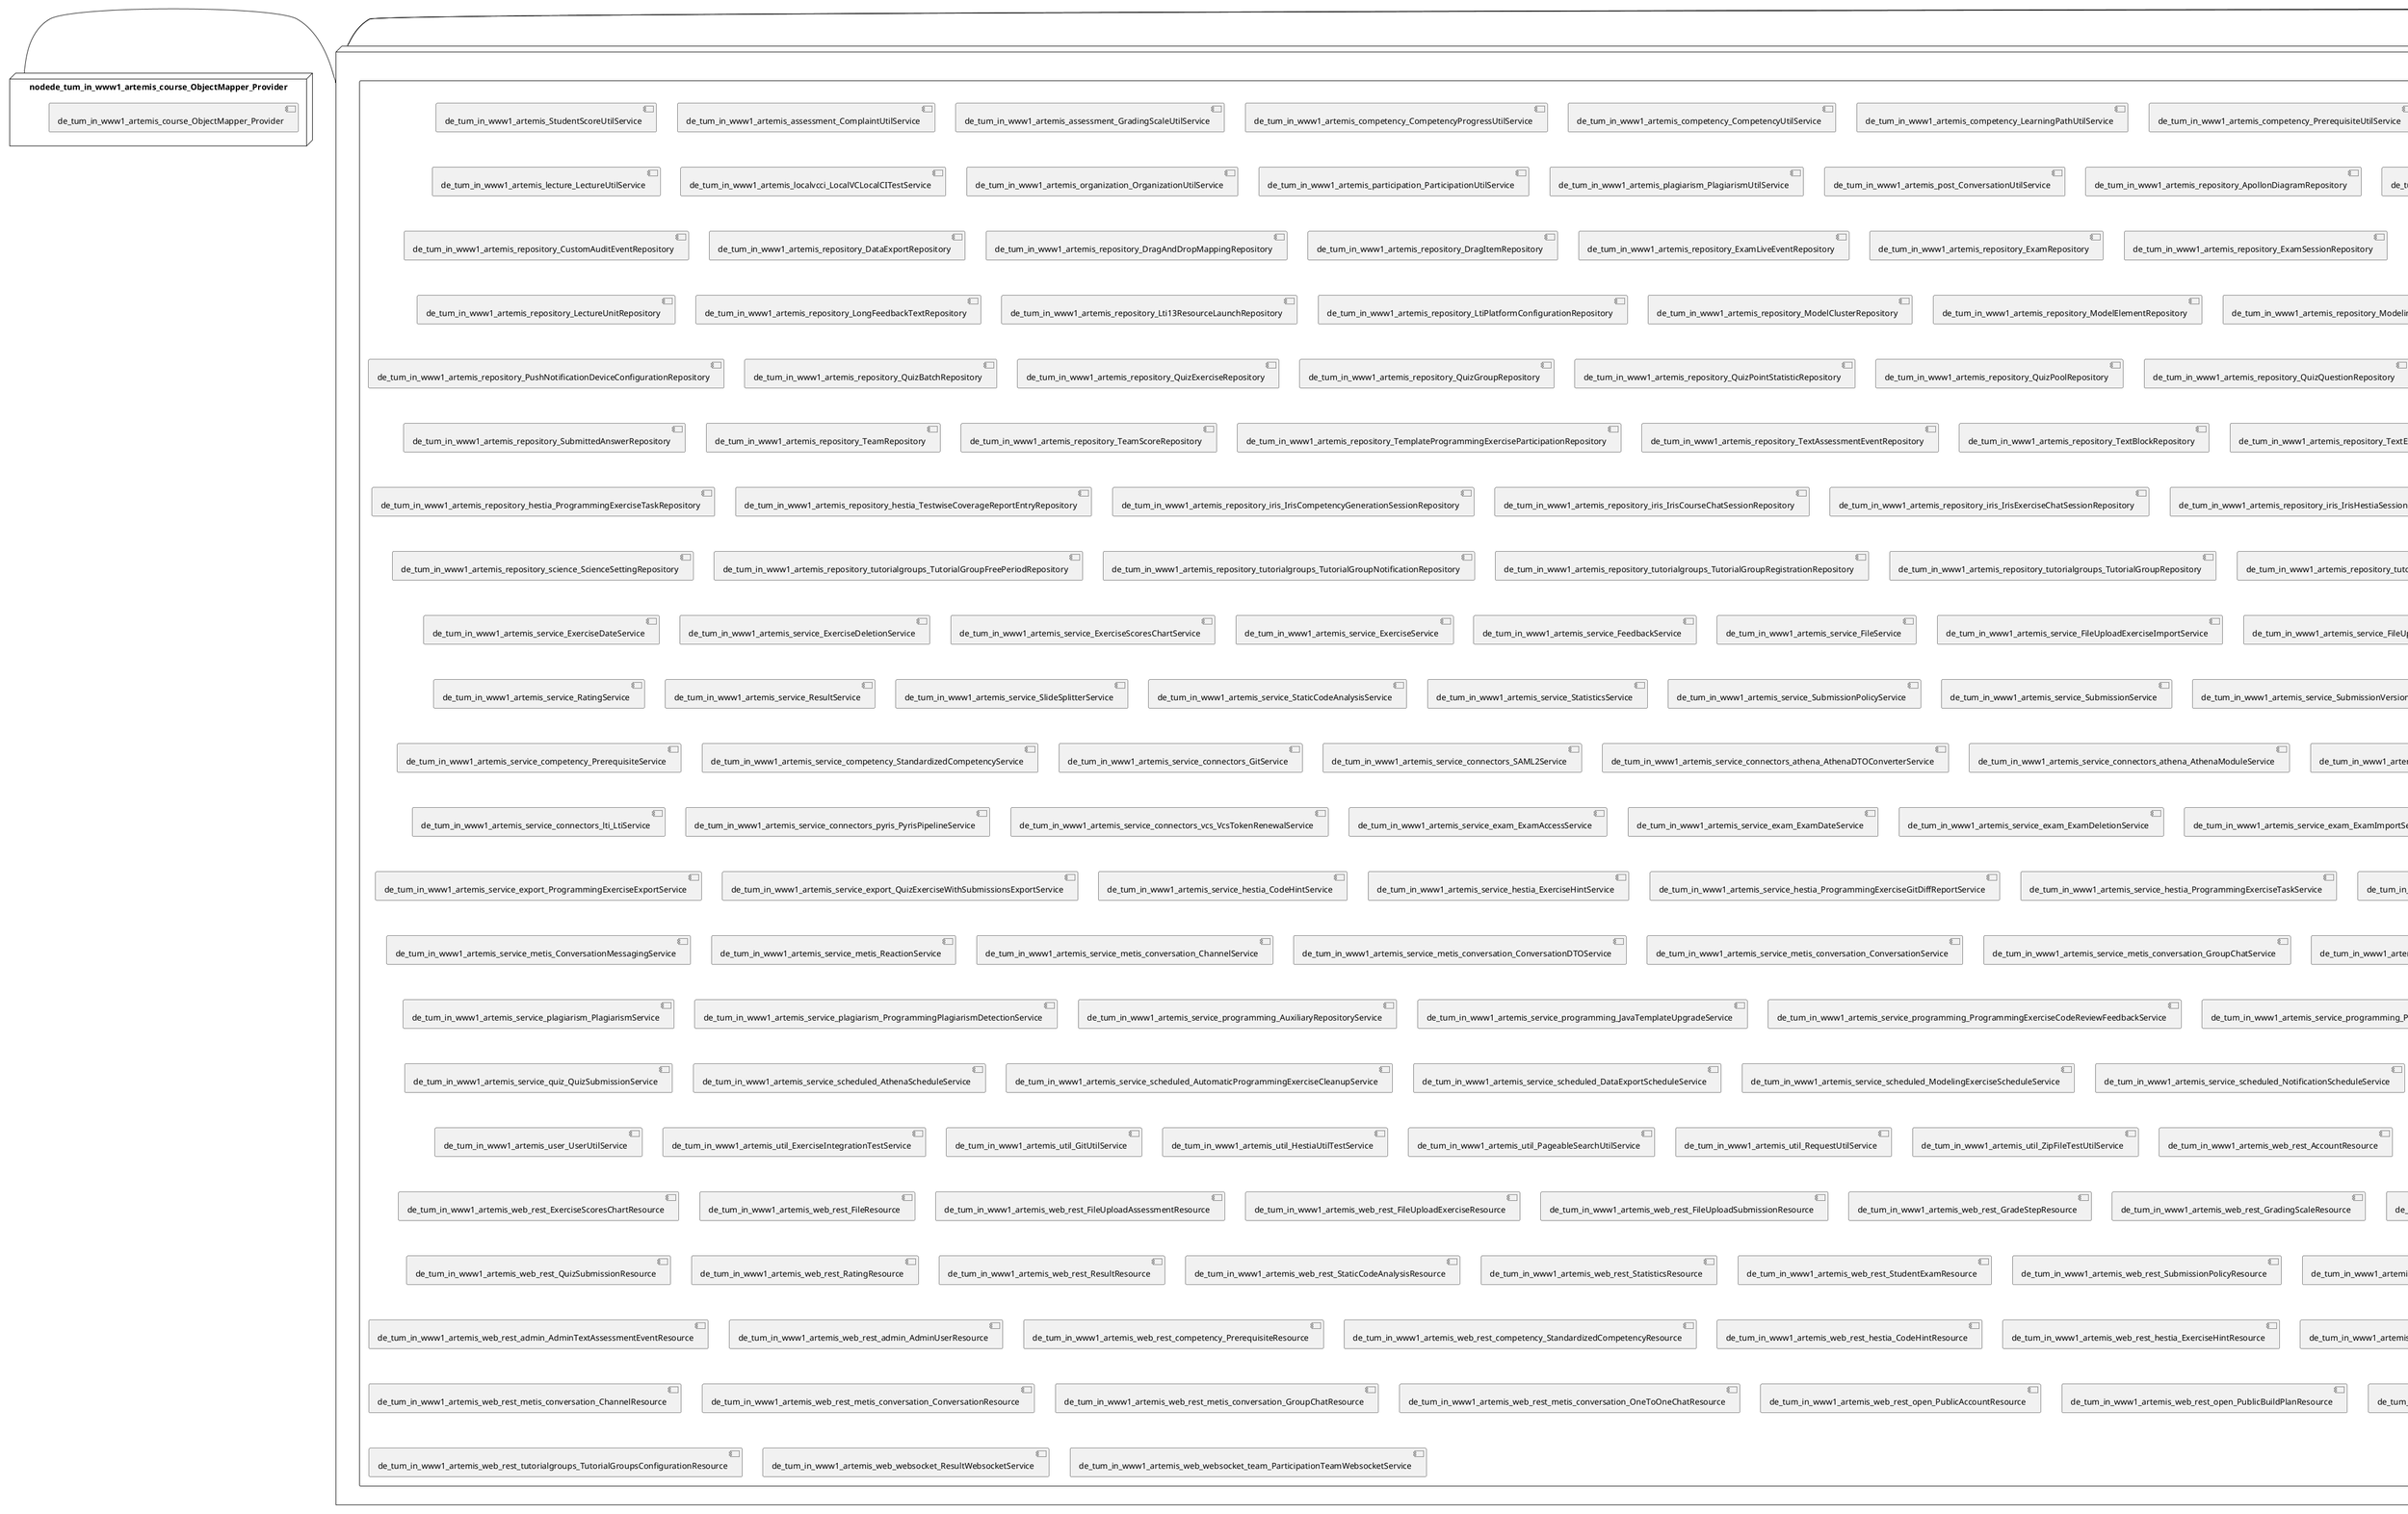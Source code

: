 @startuml
skinparam fixCircleLabelOverlapping true
skinparam componentStyle uml2
node nodede_tum_in_www1_artemis {
component de_tum_in_www1_artemis {
[de_tum_in_www1_artemis_repository_ConductAgreementRepository] [[ls1intum-artemis.system#_oM2nsDXlEe-TbreHw2wFAw]]
[de_tum_in_www1_artemis_service_ConductAgreementService] [[ls1intum-artemis.system#_oM2nsDXlEe-TbreHw2wFAw]]
}
}
node nodede_tum_in_www1_artemis_2 {
component de_tum_in_www1_artemis_2 {
[de_tum_in_www1_artemis_StudentScoreUtilService] [[ls1intum-artemis.system#_oM2nsDXlEe-TbreHw2wFAw]]
[de_tum_in_www1_artemis_assessment_ComplaintUtilService] [[ls1intum-artemis.system#_oM2nsDXlEe-TbreHw2wFAw]]
[de_tum_in_www1_artemis_assessment_GradingScaleUtilService] [[ls1intum-artemis.system#_oM2nsDXlEe-TbreHw2wFAw]]
[de_tum_in_www1_artemis_competency_CompetencyProgressUtilService] [[ls1intum-artemis.system#_oM2nsDXlEe-TbreHw2wFAw]]
[de_tum_in_www1_artemis_competency_CompetencyUtilService] [[ls1intum-artemis.system#_oM2nsDXlEe-TbreHw2wFAw]]
[de_tum_in_www1_artemis_competency_LearningPathUtilService] [[ls1intum-artemis.system#_oM2nsDXlEe-TbreHw2wFAw]]
[de_tum_in_www1_artemis_competency_PrerequisiteUtilService] [[ls1intum-artemis.system#_oM2nsDXlEe-TbreHw2wFAw]]
[de_tum_in_www1_artemis_competency_StandardizedCompetencyUtilService] [[ls1intum-artemis.system#_oM2nsDXlEe-TbreHw2wFAw]]
[de_tum_in_www1_artemis_course_CourseTestService] [[ls1intum-artemis.system#_oM2nsDXlEe-TbreHw2wFAw]]
[de_tum_in_www1_artemis_course_CourseUtilService] [[ls1intum-artemis.system#_oM2nsDXlEe-TbreHw2wFAw]]
[de_tum_in_www1_artemis_domain_Repository] [[ls1intum-artemis.system#_oM2nsDXlEe-TbreHw2wFAw]]
[de_tum_in_www1_artemis_exam_ExamUtilService] [[ls1intum-artemis.system#_oM2nsDXlEe-TbreHw2wFAw]]
[de_tum_in_www1_artemis_exercise_ExerciseUtilService] [[ls1intum-artemis.system#_oM2nsDXlEe-TbreHw2wFAw]]
[de_tum_in_www1_artemis_exercise_fileupload_FileUploadExerciseUtilService] [[ls1intum-artemis.system#_oM2nsDXlEe-TbreHw2wFAw]]
[de_tum_in_www1_artemis_exercise_modeling_ModelingExerciseUtilService] [[ls1intum-artemis.system#_oM2nsDXlEe-TbreHw2wFAw]]
[de_tum_in_www1_artemis_exercise_programming_ContinuousIntegrationTestService] [[ls1intum-artemis.system#_oM2nsDXlEe-TbreHw2wFAw]]
[de_tum_in_www1_artemis_exercise_programming_ProgrammingExerciseIntegrationTestService] [[ls1intum-artemis.system#_oM2nsDXlEe-TbreHw2wFAw]]
[de_tum_in_www1_artemis_exercise_programming_ProgrammingExerciseResultTestService] [[ls1intum-artemis.system#_oM2nsDXlEe-TbreHw2wFAw]]
[de_tum_in_www1_artemis_exercise_programming_ProgrammingExerciseTestService] [[ls1intum-artemis.system#_oM2nsDXlEe-TbreHw2wFAw]]
[de_tum_in_www1_artemis_exercise_programming_ProgrammingExerciseUtilService] [[ls1intum-artemis.system#_oM2nsDXlEe-TbreHw2wFAw]]
[de_tum_in_www1_artemis_exercise_programming_ProgrammingSubmissionAndResultIntegrationTestService] [[ls1intum-artemis.system#_oM2nsDXlEe-TbreHw2wFAw]]
[de_tum_in_www1_artemis_exercise_quiz_QuizExerciseUtilService] [[ls1intum-artemis.system#_oM2nsDXlEe-TbreHw2wFAw]]
[de_tum_in_www1_artemis_exercise_text_TextExerciseUtilService] [[ls1intum-artemis.system#_oM2nsDXlEe-TbreHw2wFAw]]
[de_tum_in_www1_artemis_lecture_LectureUtilService] [[ls1intum-artemis.system#_oM2nsDXlEe-TbreHw2wFAw]]
[de_tum_in_www1_artemis_localvcci_LocalVCLocalCITestService] [[ls1intum-artemis.system#_oM2nsDXlEe-TbreHw2wFAw]]
[de_tum_in_www1_artemis_organization_OrganizationUtilService] [[ls1intum-artemis.system#_oM2nsDXlEe-TbreHw2wFAw]]
[de_tum_in_www1_artemis_participation_ParticipationUtilService] [[ls1intum-artemis.system#_oM2nsDXlEe-TbreHw2wFAw]]
[de_tum_in_www1_artemis_plagiarism_PlagiarismUtilService] [[ls1intum-artemis.system#_oM2nsDXlEe-TbreHw2wFAw]]
[de_tum_in_www1_artemis_post_ConversationUtilService] [[ls1intum-artemis.system#_oM2nsDXlEe-TbreHw2wFAw]]
[de_tum_in_www1_artemis_repository_ApollonDiagramRepository] [[ls1intum-artemis.system#_oM2nsDXlEe-TbreHw2wFAw]]
[de_tum_in_www1_artemis_repository_AttachmentRepository] [[ls1intum-artemis.system#_oM2nsDXlEe-TbreHw2wFAw]]
[de_tum_in_www1_artemis_repository_AttachmentUnitRepository] [[ls1intum-artemis.system#_oM2nsDXlEe-TbreHw2wFAw]]
[de_tum_in_www1_artemis_repository_AuthorityRepository] [[ls1intum-artemis.system#_oM2nsDXlEe-TbreHw2wFAw]]
[de_tum_in_www1_artemis_repository_AuxiliaryRepositoryRepository] [[ls1intum-artemis.system#_oM2nsDXlEe-TbreHw2wFAw]]
[de_tum_in_www1_artemis_repository_BonusRepository] [[ls1intum-artemis.system#_oM2nsDXlEe-TbreHw2wFAw]]
[de_tum_in_www1_artemis_repository_BuildJobRepository] [[ls1intum-artemis.system#_oM2nsDXlEe-TbreHw2wFAw]]
[de_tum_in_www1_artemis_repository_BuildLogEntryRepository] [[ls1intum-artemis.system#_oM2nsDXlEe-TbreHw2wFAw]]
[de_tum_in_www1_artemis_repository_BuildLogStatisticsEntryRepository] [[ls1intum-artemis.system#_oM2nsDXlEe-TbreHw2wFAw]]
[de_tum_in_www1_artemis_repository_BuildPlanRepository] [[ls1intum-artemis.system#_oM2nsDXlEe-TbreHw2wFAw]]
[de_tum_in_www1_artemis_repository_CompetencyProgressRepository] [[ls1intum-artemis.system#_oM2nsDXlEe-TbreHw2wFAw]]
[de_tum_in_www1_artemis_repository_CompetencyRelationRepository] [[ls1intum-artemis.system#_oM2nsDXlEe-TbreHw2wFAw]]
[de_tum_in_www1_artemis_repository_CompetencyRepository] [[ls1intum-artemis.system#_oM2nsDXlEe-TbreHw2wFAw]]
[de_tum_in_www1_artemis_repository_ComplaintRepository] [[ls1intum-artemis.system#_oM2nsDXlEe-TbreHw2wFAw]]
[de_tum_in_www1_artemis_repository_ComplaintResponseRepository] [[ls1intum-artemis.system#_oM2nsDXlEe-TbreHw2wFAw]]
[de_tum_in_www1_artemis_repository_CourseCompetencyRepository] [[ls1intum-artemis.system#_oM2nsDXlEe-TbreHw2wFAw]]
[de_tum_in_www1_artemis_repository_CourseRepository] [[ls1intum-artemis.system#_oM2nsDXlEe-TbreHw2wFAw]]
[de_tum_in_www1_artemis_repository_CustomAuditEventRepository] [[ls1intum-artemis.system#_oM2nsDXlEe-TbreHw2wFAw]]
[de_tum_in_www1_artemis_repository_DataExportRepository] [[ls1intum-artemis.system#_oM2nsDXlEe-TbreHw2wFAw]]
[de_tum_in_www1_artemis_repository_DragAndDropMappingRepository] [[ls1intum-artemis.system#_oM2nsDXlEe-TbreHw2wFAw]]
[de_tum_in_www1_artemis_repository_DragItemRepository] [[ls1intum-artemis.system#_oM2nsDXlEe-TbreHw2wFAw]]
[de_tum_in_www1_artemis_repository_ExamLiveEventRepository] [[ls1intum-artemis.system#_oM2nsDXlEe-TbreHw2wFAw]]
[de_tum_in_www1_artemis_repository_ExamRepository] [[ls1intum-artemis.system#_oM2nsDXlEe-TbreHw2wFAw]]
[de_tum_in_www1_artemis_repository_ExamSessionRepository] [[ls1intum-artemis.system#_oM2nsDXlEe-TbreHw2wFAw]]
[de_tum_in_www1_artemis_repository_ExamUserRepository] [[ls1intum-artemis.system#_oM2nsDXlEe-TbreHw2wFAw]]
[de_tum_in_www1_artemis_repository_ExampleSubmissionRepository] [[ls1intum-artemis.system#_oM2nsDXlEe-TbreHw2wFAw]]
[de_tum_in_www1_artemis_repository_ExerciseGroupRepository] [[ls1intum-artemis.system#_oM2nsDXlEe-TbreHw2wFAw]]
[de_tum_in_www1_artemis_repository_ExerciseRepository] [[ls1intum-artemis.system#_oM2nsDXlEe-TbreHw2wFAw]]
[de_tum_in_www1_artemis_repository_ExerciseUnitRepository] [[ls1intum-artemis.system#_oM2nsDXlEe-TbreHw2wFAw]]
[de_tum_in_www1_artemis_repository_FeedbackRepository] [[ls1intum-artemis.system#_oM2nsDXlEe-TbreHw2wFAw]]
[de_tum_in_www1_artemis_repository_FileUploadExerciseRepository] [[ls1intum-artemis.system#_oM2nsDXlEe-TbreHw2wFAw]]
[de_tum_in_www1_artemis_repository_FileUploadSubmissionRepository] [[ls1intum-artemis.system#_oM2nsDXlEe-TbreHw2wFAw]]
[de_tum_in_www1_artemis_repository_GradeStepRepository] [[ls1intum-artemis.system#_oM2nsDXlEe-TbreHw2wFAw]]
[de_tum_in_www1_artemis_repository_GradingCriterionRepository] [[ls1intum-artemis.system#_oM2nsDXlEe-TbreHw2wFAw]]
[de_tum_in_www1_artemis_repository_GradingScaleRepository] [[ls1intum-artemis.system#_oM2nsDXlEe-TbreHw2wFAw]]
[de_tum_in_www1_artemis_repository_GroupNotificationRepository] [[ls1intum-artemis.system#_oM2nsDXlEe-TbreHw2wFAw]]
[de_tum_in_www1_artemis_repository_GuidedTourSettingsRepository] [[ls1intum-artemis.system#_oM2nsDXlEe-TbreHw2wFAw]]
[de_tum_in_www1_artemis_repository_LearningPathRepository] [[ls1intum-artemis.system#_oM2nsDXlEe-TbreHw2wFAw]]
[de_tum_in_www1_artemis_repository_LectureRepository] [[ls1intum-artemis.system#_oM2nsDXlEe-TbreHw2wFAw]]
[de_tum_in_www1_artemis_repository_LectureUnitCompletionRepository] [[ls1intum-artemis.system#_oM2nsDXlEe-TbreHw2wFAw]]
[de_tum_in_www1_artemis_repository_LectureUnitRepository] [[ls1intum-artemis.system#_oM2nsDXlEe-TbreHw2wFAw]]
[de_tum_in_www1_artemis_repository_LongFeedbackTextRepository] [[ls1intum-artemis.system#_oM2nsDXlEe-TbreHw2wFAw]]
[de_tum_in_www1_artemis_repository_Lti13ResourceLaunchRepository] [[ls1intum-artemis.system#_oM2nsDXlEe-TbreHw2wFAw]]
[de_tum_in_www1_artemis_repository_LtiPlatformConfigurationRepository] [[ls1intum-artemis.system#_oM2nsDXlEe-TbreHw2wFAw]]
[de_tum_in_www1_artemis_repository_ModelClusterRepository] [[ls1intum-artemis.system#_oM2nsDXlEe-TbreHw2wFAw]]
[de_tum_in_www1_artemis_repository_ModelElementRepository] [[ls1intum-artemis.system#_oM2nsDXlEe-TbreHw2wFAw]]
[de_tum_in_www1_artemis_repository_ModelingExerciseRepository] [[ls1intum-artemis.system#_oM2nsDXlEe-TbreHw2wFAw]]
[de_tum_in_www1_artemis_repository_ModelingSubmissionRepository] [[ls1intum-artemis.system#_oM2nsDXlEe-TbreHw2wFAw]]
[de_tum_in_www1_artemis_repository_NotificationRepository] [[ls1intum-artemis.system#_oM2nsDXlEe-TbreHw2wFAw]]
[de_tum_in_www1_artemis_repository_NotificationSettingRepository] [[ls1intum-artemis.system#_oM2nsDXlEe-TbreHw2wFAw]]
[de_tum_in_www1_artemis_repository_OnlineCourseConfigurationRepository] [[ls1intum-artemis.system#_oM2nsDXlEe-TbreHw2wFAw]]
[de_tum_in_www1_artemis_repository_OnlineUnitRepository] [[ls1intum-artemis.system#_oM2nsDXlEe-TbreHw2wFAw]]
[de_tum_in_www1_artemis_repository_OrganizationRepository] [[ls1intum-artemis.system#_oM2nsDXlEe-TbreHw2wFAw]]
[de_tum_in_www1_artemis_repository_ParticipantScoreRepository] [[ls1intum-artemis.system#_oM2nsDXlEe-TbreHw2wFAw]]
[de_tum_in_www1_artemis_repository_ParticipationRepository] [[ls1intum-artemis.system#_oM2nsDXlEe-TbreHw2wFAw]]
[de_tum_in_www1_artemis_repository_PrerequisiteRepository] [[ls1intum-artemis.system#_oM2nsDXlEe-TbreHw2wFAw]]
[de_tum_in_www1_artemis_repository_ProgrammingExerciseRepository] [[ls1intum-artemis.system#_oM2nsDXlEe-TbreHw2wFAw]]
[de_tum_in_www1_artemis_repository_ProgrammingExerciseStudentParticipationRepository] [[ls1intum-artemis.system#_oM2nsDXlEe-TbreHw2wFAw]]
[de_tum_in_www1_artemis_repository_ProgrammingExerciseStudentParticipationTestRepository] [[ls1intum-artemis.system#_oM2nsDXlEe-TbreHw2wFAw]]
[de_tum_in_www1_artemis_repository_ProgrammingExerciseTestCaseRepository] [[ls1intum-artemis.system#_oM2nsDXlEe-TbreHw2wFAw]]
[de_tum_in_www1_artemis_repository_ProgrammingExerciseTestRepository] [[ls1intum-artemis.system#_oM2nsDXlEe-TbreHw2wFAw]]
[de_tum_in_www1_artemis_repository_ProgrammingSubmissionRepository] [[ls1intum-artemis.system#_oM2nsDXlEe-TbreHw2wFAw]]
[de_tum_in_www1_artemis_repository_ProgrammingSubmissionTestRepository] [[ls1intum-artemis.system#_oM2nsDXlEe-TbreHw2wFAw]]
[de_tum_in_www1_artemis_repository_PushNotificationDeviceConfigurationRepository] [[ls1intum-artemis.system#_oM2nsDXlEe-TbreHw2wFAw]]
[de_tum_in_www1_artemis_repository_QuizBatchRepository] [[ls1intum-artemis.system#_oM2nsDXlEe-TbreHw2wFAw]]
[de_tum_in_www1_artemis_repository_QuizExerciseRepository] [[ls1intum-artemis.system#_oM2nsDXlEe-TbreHw2wFAw]]
[de_tum_in_www1_artemis_repository_QuizGroupRepository] [[ls1intum-artemis.system#_oM2nsDXlEe-TbreHw2wFAw]]
[de_tum_in_www1_artemis_repository_QuizPointStatisticRepository] [[ls1intum-artemis.system#_oM2nsDXlEe-TbreHw2wFAw]]
[de_tum_in_www1_artemis_repository_QuizPoolRepository] [[ls1intum-artemis.system#_oM2nsDXlEe-TbreHw2wFAw]]
[de_tum_in_www1_artemis_repository_QuizQuestionRepository] [[ls1intum-artemis.system#_oM2nsDXlEe-TbreHw2wFAw]]
[de_tum_in_www1_artemis_repository_QuizQuestionStatisticRepository] [[ls1intum-artemis.system#_oM2nsDXlEe-TbreHw2wFAw]]
[de_tum_in_www1_artemis_repository_QuizSubmissionRepository] [[ls1intum-artemis.system#_oM2nsDXlEe-TbreHw2wFAw]]
[de_tum_in_www1_artemis_repository_RatingRepository] [[ls1intum-artemis.system#_oM2nsDXlEe-TbreHw2wFAw]]
[de_tum_in_www1_artemis_repository_ResultRepository] [[ls1intum-artemis.system#_oM2nsDXlEe-TbreHw2wFAw]]
[de_tum_in_www1_artemis_repository_SingleUserNotificationRepository] [[ls1intum-artemis.system#_oM2nsDXlEe-TbreHw2wFAw]]
[de_tum_in_www1_artemis_repository_SlideRepository] [[ls1intum-artemis.system#_oM2nsDXlEe-TbreHw2wFAw]]
[de_tum_in_www1_artemis_repository_SolutionProgrammingExerciseParticipationRepository] [[ls1intum-artemis.system#_oM2nsDXlEe-TbreHw2wFAw]]
[de_tum_in_www1_artemis_repository_SourceRepository] [[ls1intum-artemis.system#_oM2nsDXlEe-TbreHw2wFAw]]
[de_tum_in_www1_artemis_repository_StaticCodeAnalysisCategoryRepository] [[ls1intum-artemis.system#_oM2nsDXlEe-TbreHw2wFAw]]
[de_tum_in_www1_artemis_repository_StatisticsRepository] [[ls1intum-artemis.system#_oM2nsDXlEe-TbreHw2wFAw]]
[de_tum_in_www1_artemis_repository_StudentExamRepository] [[ls1intum-artemis.system#_oM2nsDXlEe-TbreHw2wFAw]]
[de_tum_in_www1_artemis_repository_StudentParticipationRepository] [[ls1intum-artemis.system#_oM2nsDXlEe-TbreHw2wFAw]]
[de_tum_in_www1_artemis_repository_StudentScoreRepository] [[ls1intum-artemis.system#_oM2nsDXlEe-TbreHw2wFAw]]
[de_tum_in_www1_artemis_repository_SubmissionPolicyRepository] [[ls1intum-artemis.system#_oM2nsDXlEe-TbreHw2wFAw]]
[de_tum_in_www1_artemis_repository_SubmissionRepository] [[ls1intum-artemis.system#_oM2nsDXlEe-TbreHw2wFAw]]
[de_tum_in_www1_artemis_repository_SubmissionVersionRepository] [[ls1intum-artemis.system#_oM2nsDXlEe-TbreHw2wFAw]]
[de_tum_in_www1_artemis_repository_SubmittedAnswerRepository] [[ls1intum-artemis.system#_oM2nsDXlEe-TbreHw2wFAw]]
[de_tum_in_www1_artemis_repository_TeamRepository] [[ls1intum-artemis.system#_oM2nsDXlEe-TbreHw2wFAw]]
[de_tum_in_www1_artemis_repository_TeamScoreRepository] [[ls1intum-artemis.system#_oM2nsDXlEe-TbreHw2wFAw]]
[de_tum_in_www1_artemis_repository_TemplateProgrammingExerciseParticipationRepository] [[ls1intum-artemis.system#_oM2nsDXlEe-TbreHw2wFAw]]
[de_tum_in_www1_artemis_repository_TextAssessmentEventRepository] [[ls1intum-artemis.system#_oM2nsDXlEe-TbreHw2wFAw]]
[de_tum_in_www1_artemis_repository_TextBlockRepository] [[ls1intum-artemis.system#_oM2nsDXlEe-TbreHw2wFAw]]
[de_tum_in_www1_artemis_repository_TextExerciseRepository] [[ls1intum-artemis.system#_oM2nsDXlEe-TbreHw2wFAw]]
[de_tum_in_www1_artemis_repository_TextSubmissionRepository] [[ls1intum-artemis.system#_oM2nsDXlEe-TbreHw2wFAw]]
[de_tum_in_www1_artemis_repository_TextUnitRepository] [[ls1intum-artemis.system#_oM2nsDXlEe-TbreHw2wFAw]]
[de_tum_in_www1_artemis_repository_TutorParticipationRepository] [[ls1intum-artemis.system#_oM2nsDXlEe-TbreHw2wFAw]]
[de_tum_in_www1_artemis_repository_UserRepository] [[ls1intum-artemis.system#_oM2nsDXlEe-TbreHw2wFAw]]
[de_tum_in_www1_artemis_repository_UserTestRepository] [[ls1intum-artemis.system#_oM2nsDXlEe-TbreHw2wFAw]]
[de_tum_in_www1_artemis_repository_VideoUnitRepository] [[ls1intum-artemis.system#_oM2nsDXlEe-TbreHw2wFAw]]
[de_tum_in_www1_artemis_repository_competency_CompetencyJolRepository] [[ls1intum-artemis.system#_oM2nsDXlEe-TbreHw2wFAw]]
[de_tum_in_www1_artemis_repository_competency_KnowledgeAreaRepository] [[ls1intum-artemis.system#_oM2nsDXlEe-TbreHw2wFAw]]
[de_tum_in_www1_artemis_repository_competency_StandardizedCompetencyRepository] [[ls1intum-artemis.system#_oM2nsDXlEe-TbreHw2wFAw]]
[de_tum_in_www1_artemis_repository_hestia_CodeHintRepository] [[ls1intum-artemis.system#_oM2nsDXlEe-TbreHw2wFAw]]
[de_tum_in_www1_artemis_repository_hestia_CoverageFileReportRepository] [[ls1intum-artemis.system#_oM2nsDXlEe-TbreHw2wFAw]]
[de_tum_in_www1_artemis_repository_hestia_CoverageReportRepository] [[ls1intum-artemis.system#_oM2nsDXlEe-TbreHw2wFAw]]
[de_tum_in_www1_artemis_repository_hestia_ExerciseHintActivationRepository] [[ls1intum-artemis.system#_oM2nsDXlEe-TbreHw2wFAw]]
[de_tum_in_www1_artemis_repository_hestia_ExerciseHintRepository] [[ls1intum-artemis.system#_oM2nsDXlEe-TbreHw2wFAw]]
[de_tum_in_www1_artemis_repository_hestia_ProgrammingExerciseGitDiffReportRepository] [[ls1intum-artemis.system#_oM2nsDXlEe-TbreHw2wFAw]]
[de_tum_in_www1_artemis_repository_hestia_ProgrammingExerciseSolutionEntryRepository] [[ls1intum-artemis.system#_oM2nsDXlEe-TbreHw2wFAw]]
[de_tum_in_www1_artemis_repository_hestia_ProgrammingExerciseTaskRepository] [[ls1intum-artemis.system#_oM2nsDXlEe-TbreHw2wFAw]]
[de_tum_in_www1_artemis_repository_hestia_TestwiseCoverageReportEntryRepository] [[ls1intum-artemis.system#_oM2nsDXlEe-TbreHw2wFAw]]
[de_tum_in_www1_artemis_repository_iris_IrisCompetencyGenerationSessionRepository] [[ls1intum-artemis.system#_oM2nsDXlEe-TbreHw2wFAw]]
[de_tum_in_www1_artemis_repository_iris_IrisCourseChatSessionRepository] [[ls1intum-artemis.system#_oM2nsDXlEe-TbreHw2wFAw]]
[de_tum_in_www1_artemis_repository_iris_IrisExerciseChatSessionRepository] [[ls1intum-artemis.system#_oM2nsDXlEe-TbreHw2wFAw]]
[de_tum_in_www1_artemis_repository_iris_IrisHestiaSessionRepository] [[ls1intum-artemis.system#_oM2nsDXlEe-TbreHw2wFAw]]
[de_tum_in_www1_artemis_repository_iris_IrisMessageRepository] [[ls1intum-artemis.system#_oM2nsDXlEe-TbreHw2wFAw]]
[de_tum_in_www1_artemis_repository_iris_IrisSessionRepository] [[ls1intum-artemis.system#_oM2nsDXlEe-TbreHw2wFAw]]
[de_tum_in_www1_artemis_repository_metis_AnswerPostRepository] [[ls1intum-artemis.system#_oM2nsDXlEe-TbreHw2wFAw]]
[de_tum_in_www1_artemis_repository_metis_ConversationMessageRepository] [[ls1intum-artemis.system#_oM2nsDXlEe-TbreHw2wFAw]]
[de_tum_in_www1_artemis_repository_metis_ConversationParticipantRepository] [[ls1intum-artemis.system#_oM2nsDXlEe-TbreHw2wFAw]]
[de_tum_in_www1_artemis_repository_metis_PostRepository] [[ls1intum-artemis.system#_oM2nsDXlEe-TbreHw2wFAw]]
[de_tum_in_www1_artemis_repository_metis_ReactionRepository] [[ls1intum-artemis.system#_oM2nsDXlEe-TbreHw2wFAw]]
[de_tum_in_www1_artemis_repository_metis_conversation_ChannelRepository] [[ls1intum-artemis.system#_oM2nsDXlEe-TbreHw2wFAw]]
[de_tum_in_www1_artemis_repository_metis_conversation_ConversationNotificationRepository] [[ls1intum-artemis.system#_oM2nsDXlEe-TbreHw2wFAw]]
[de_tum_in_www1_artemis_repository_metis_conversation_ConversationRepository] [[ls1intum-artemis.system#_oM2nsDXlEe-TbreHw2wFAw]]
[de_tum_in_www1_artemis_repository_metis_conversation_GroupChatRepository] [[ls1intum-artemis.system#_oM2nsDXlEe-TbreHw2wFAw]]
[de_tum_in_www1_artemis_repository_metis_conversation_OneToOneChatRepository] [[ls1intum-artemis.system#_oM2nsDXlEe-TbreHw2wFAw]]
[de_tum_in_www1_artemis_repository_plagiarism_PlagiarismCaseRepository] [[ls1intum-artemis.system#_oM2nsDXlEe-TbreHw2wFAw]]
[de_tum_in_www1_artemis_repository_plagiarism_PlagiarismComparisonRepository] [[ls1intum-artemis.system#_oM2nsDXlEe-TbreHw2wFAw]]
[de_tum_in_www1_artemis_repository_plagiarism_PlagiarismResultRepository] [[ls1intum-artemis.system#_oM2nsDXlEe-TbreHw2wFAw]]
[de_tum_in_www1_artemis_repository_plagiarism_PlagiarismSubmissionRepository] [[ls1intum-artemis.system#_oM2nsDXlEe-TbreHw2wFAw]]
[de_tum_in_www1_artemis_repository_science_ScienceEventRepository] [[ls1intum-artemis.system#_oM2nsDXlEe-TbreHw2wFAw]]
[de_tum_in_www1_artemis_repository_science_ScienceSettingRepository] [[ls1intum-artemis.system#_oM2nsDXlEe-TbreHw2wFAw]]
[de_tum_in_www1_artemis_repository_tutorialgroups_TutorialGroupFreePeriodRepository] [[ls1intum-artemis.system#_oM2nsDXlEe-TbreHw2wFAw]]
[de_tum_in_www1_artemis_repository_tutorialgroups_TutorialGroupNotificationRepository] [[ls1intum-artemis.system#_oM2nsDXlEe-TbreHw2wFAw]]
[de_tum_in_www1_artemis_repository_tutorialgroups_TutorialGroupRegistrationRepository] [[ls1intum-artemis.system#_oM2nsDXlEe-TbreHw2wFAw]]
[de_tum_in_www1_artemis_repository_tutorialgroups_TutorialGroupRepository] [[ls1intum-artemis.system#_oM2nsDXlEe-TbreHw2wFAw]]
[de_tum_in_www1_artemis_repository_tutorialgroups_TutorialGroupScheduleRepository] [[ls1intum-artemis.system#_oM2nsDXlEe-TbreHw2wFAw]]
[de_tum_in_www1_artemis_repository_tutorialgroups_TutorialGroupSessionRepository] [[ls1intum-artemis.system#_oM2nsDXlEe-TbreHw2wFAw]]
[de_tum_in_www1_artemis_repository_tutorialgroups_TutorialGroupsConfigurationRepository] [[ls1intum-artemis.system#_oM2nsDXlEe-TbreHw2wFAw]]
[de_tum_in_www1_artemis_security_DomainUserDetailsService] [[ls1intum-artemis.system#_oM2nsDXlEe-TbreHw2wFAw]]
[de_tum_in_www1_artemis_service_AssessmentDashboardService] [[ls1intum-artemis.system#_oM2nsDXlEe-TbreHw2wFAw]]
[de_tum_in_www1_artemis_service_AssessmentService] [[ls1intum-artemis.system#_oM2nsDXlEe-TbreHw2wFAw]]
[de_tum_in_www1_artemis_service_AttachmentUnitService] [[ls1intum-artemis.system#_oM2nsDXlEe-TbreHw2wFAw]]
[de_tum_in_www1_artemis_service_AuthorizationCheckService] [[ls1intum-artemis.system#_oM2nsDXlEe-TbreHw2wFAw]]
[de_tum_in_www1_artemis_service_BonusService] [[ls1intum-artemis.system#_oM2nsDXlEe-TbreHw2wFAw]]
[de_tum_in_www1_artemis_service_BuildLogEntryService] [[ls1intum-artemis.system#_oM2nsDXlEe-TbreHw2wFAw]]
[de_tum_in_www1_artemis_service_ComplaintResponseService] [[ls1intum-artemis.system#_oM2nsDXlEe-TbreHw2wFAw]]
[de_tum_in_www1_artemis_service_ComplaintService] [[ls1intum-artemis.system#_oM2nsDXlEe-TbreHw2wFAw]]
[de_tum_in_www1_artemis_service_ConsistencyCheckService] [[ls1intum-artemis.system#_oM2nsDXlEe-TbreHw2wFAw]]
[de_tum_in_www1_artemis_service_ConsistencyCheckTestService] [[ls1intum-artemis.system#_oM2nsDXlEe-TbreHw2wFAw]]
[de_tum_in_www1_artemis_service_CourseScoreCalculationService] [[ls1intum-artemis.system#_oM2nsDXlEe-TbreHw2wFAw]]
[de_tum_in_www1_artemis_service_CourseService] [[ls1intum-artemis.system#_oM2nsDXlEe-TbreHw2wFAw]]
[de_tum_in_www1_artemis_service_EmailSummaryService] [[ls1intum-artemis.system#_oM2nsDXlEe-TbreHw2wFAw]]
[de_tum_in_www1_artemis_service_ExampleSubmissionService] [[ls1intum-artemis.system#_oM2nsDXlEe-TbreHw2wFAw]]
[de_tum_in_www1_artemis_service_ExerciseDateService] [[ls1intum-artemis.system#_oM2nsDXlEe-TbreHw2wFAw]]
[de_tum_in_www1_artemis_service_ExerciseDeletionService] [[ls1intum-artemis.system#_oM2nsDXlEe-TbreHw2wFAw]]
[de_tum_in_www1_artemis_service_ExerciseScoresChartService] [[ls1intum-artemis.system#_oM2nsDXlEe-TbreHw2wFAw]]
[de_tum_in_www1_artemis_service_ExerciseService] [[ls1intum-artemis.system#_oM2nsDXlEe-TbreHw2wFAw]]
[de_tum_in_www1_artemis_service_FeedbackService] [[ls1intum-artemis.system#_oM2nsDXlEe-TbreHw2wFAw]]
[de_tum_in_www1_artemis_service_FileService] [[ls1intum-artemis.system#_oM2nsDXlEe-TbreHw2wFAw]]
[de_tum_in_www1_artemis_service_FileUploadExerciseImportService] [[ls1intum-artemis.system#_oM2nsDXlEe-TbreHw2wFAw]]
[de_tum_in_www1_artemis_service_FileUploadExerciseService] [[ls1intum-artemis.system#_oM2nsDXlEe-TbreHw2wFAw]]
[de_tum_in_www1_artemis_service_FileUploadSubmissionService] [[ls1intum-artemis.system#_oM2nsDXlEe-TbreHw2wFAw]]
[de_tum_in_www1_artemis_service_GradingScaleService] [[ls1intum-artemis.system#_oM2nsDXlEe-TbreHw2wFAw]]
[de_tum_in_www1_artemis_service_LectureImportService] [[ls1intum-artemis.system#_oM2nsDXlEe-TbreHw2wFAw]]
[de_tum_in_www1_artemis_service_LectureService] [[ls1intum-artemis.system#_oM2nsDXlEe-TbreHw2wFAw]]
[de_tum_in_www1_artemis_service_LectureUnitProcessingService] [[ls1intum-artemis.system#_oM2nsDXlEe-TbreHw2wFAw]]
[de_tum_in_www1_artemis_service_LectureUnitService] [[ls1intum-artemis.system#_oM2nsDXlEe-TbreHw2wFAw]]
[de_tum_in_www1_artemis_service_ModelingExerciseImportService] [[ls1intum-artemis.system#_oM2nsDXlEe-TbreHw2wFAw]]
[de_tum_in_www1_artemis_service_ModelingExerciseService] [[ls1intum-artemis.system#_oM2nsDXlEe-TbreHw2wFAw]]
[de_tum_in_www1_artemis_service_ModelingSubmissionService] [[ls1intum-artemis.system#_oM2nsDXlEe-TbreHw2wFAw]]
[de_tum_in_www1_artemis_service_OnlineCourseConfigurationService] [[ls1intum-artemis.system#_oM2nsDXlEe-TbreHw2wFAw]]
[de_tum_in_www1_artemis_service_OrganizationService] [[ls1intum-artemis.system#_oM2nsDXlEe-TbreHw2wFAw]]
[de_tum_in_www1_artemis_service_ParticipantScoreService] [[ls1intum-artemis.system#_oM2nsDXlEe-TbreHw2wFAw]]
[de_tum_in_www1_artemis_service_ParticipationAuthorizationCheckService] [[ls1intum-artemis.system#_oM2nsDXlEe-TbreHw2wFAw]]
[de_tum_in_www1_artemis_service_ParticipationService] [[ls1intum-artemis.system#_oM2nsDXlEe-TbreHw2wFAw]]
[de_tum_in_www1_artemis_service_PresentationPointsCalculationService] [[ls1intum-artemis.system#_oM2nsDXlEe-TbreHw2wFAw]]
[de_tum_in_www1_artemis_service_RatingService] [[ls1intum-artemis.system#_oM2nsDXlEe-TbreHw2wFAw]]
[de_tum_in_www1_artemis_service_ResultService] [[ls1intum-artemis.system#_oM2nsDXlEe-TbreHw2wFAw]]
[de_tum_in_www1_artemis_service_SlideSplitterService] [[ls1intum-artemis.system#_oM2nsDXlEe-TbreHw2wFAw]]
[de_tum_in_www1_artemis_service_StaticCodeAnalysisService] [[ls1intum-artemis.system#_oM2nsDXlEe-TbreHw2wFAw]]
[de_tum_in_www1_artemis_service_StatisticsService] [[ls1intum-artemis.system#_oM2nsDXlEe-TbreHw2wFAw]]
[de_tum_in_www1_artemis_service_SubmissionPolicyService] [[ls1intum-artemis.system#_oM2nsDXlEe-TbreHw2wFAw]]
[de_tum_in_www1_artemis_service_SubmissionService] [[ls1intum-artemis.system#_oM2nsDXlEe-TbreHw2wFAw]]
[de_tum_in_www1_artemis_service_SubmissionVersionService] [[ls1intum-artemis.system#_oM2nsDXlEe-TbreHw2wFAw]]
[de_tum_in_www1_artemis_service_TeamService] [[ls1intum-artemis.system#_oM2nsDXlEe-TbreHw2wFAw]]
[de_tum_in_www1_artemis_service_TextBlockService] [[ls1intum-artemis.system#_oM2nsDXlEe-TbreHw2wFAw]]
[de_tum_in_www1_artemis_service_TextExerciseImportService] [[ls1intum-artemis.system#_oM2nsDXlEe-TbreHw2wFAw]]
[de_tum_in_www1_artemis_service_TextExerciseService] [[ls1intum-artemis.system#_oM2nsDXlEe-TbreHw2wFAw]]
[de_tum_in_www1_artemis_service_TextSubmissionService] [[ls1intum-artemis.system#_oM2nsDXlEe-TbreHw2wFAw]]
[de_tum_in_www1_artemis_service_TutorEffortService] [[ls1intum-artemis.system#_oM2nsDXlEe-TbreHw2wFAw]]
[de_tum_in_www1_artemis_service_TutorLeaderboardService] [[ls1intum-artemis.system#_oM2nsDXlEe-TbreHw2wFAw]]
[de_tum_in_www1_artemis_service_TutorParticipationService] [[ls1intum-artemis.system#_oM2nsDXlEe-TbreHw2wFAw]]
[de_tum_in_www1_artemis_service_UriService] [[ls1intum-artemis.system#_oM2nsDXlEe-TbreHw2wFAw]]
[de_tum_in_www1_artemis_service_compass_CompassService] [[ls1intum-artemis.system#_oM2nsDXlEe-TbreHw2wFAw]]
[de_tum_in_www1_artemis_service_competency_CompetencyJolService] [[ls1intum-artemis.system#_oM2nsDXlEe-TbreHw2wFAw]]
[de_tum_in_www1_artemis_service_competency_CompetencyProgressService] [[ls1intum-artemis.system#_oM2nsDXlEe-TbreHw2wFAw]]
[de_tum_in_www1_artemis_service_competency_CompetencyRelationService] [[ls1intum-artemis.system#_oM2nsDXlEe-TbreHw2wFAw]]
[de_tum_in_www1_artemis_service_competency_CompetencyService] [[ls1intum-artemis.system#_oM2nsDXlEe-TbreHw2wFAw]]
[de_tum_in_www1_artemis_service_competency_KnowledgeAreaService] [[ls1intum-artemis.system#_oM2nsDXlEe-TbreHw2wFAw]]
[de_tum_in_www1_artemis_service_competency_PrerequisiteService] [[ls1intum-artemis.system#_oM2nsDXlEe-TbreHw2wFAw]]
[de_tum_in_www1_artemis_service_competency_StandardizedCompetencyService] [[ls1intum-artemis.system#_oM2nsDXlEe-TbreHw2wFAw]]
[de_tum_in_www1_artemis_service_connectors_GitService] [[ls1intum-artemis.system#_oM2nsDXlEe-TbreHw2wFAw]]
[de_tum_in_www1_artemis_service_connectors_SAML2Service] [[ls1intum-artemis.system#_oM2nsDXlEe-TbreHw2wFAw]]
[de_tum_in_www1_artemis_service_connectors_athena_AthenaDTOConverterService] [[ls1intum-artemis.system#_oM2nsDXlEe-TbreHw2wFAw]]
[de_tum_in_www1_artemis_service_connectors_athena_AthenaModuleService] [[ls1intum-artemis.system#_oM2nsDXlEe-TbreHw2wFAw]]
[de_tum_in_www1_artemis_service_connectors_athena_AthenaRepositoryExportService] [[ls1intum-artemis.system#_oM2nsDXlEe-TbreHw2wFAw]]
[de_tum_in_www1_artemis_service_connectors_athena_AthenaSubmissionSendingService] [[ls1intum-artemis.system#_oM2nsDXlEe-TbreHw2wFAw]]
[de_tum_in_www1_artemis_service_connectors_gitlab_GitLabPersonalAccessTokenManagementService] [[ls1intum-artemis.system#_oM2nsDXlEe-TbreHw2wFAw]]
[de_tum_in_www1_artemis_service_connectors_gitlab_GitLabService] [[ls1intum-artemis.system#_oM2nsDXlEe-TbreHw2wFAw]]
[de_tum_in_www1_artemis_service_connectors_gitlab_GitLabUserManagementService] [[ls1intum-artemis.system#_oM2nsDXlEe-TbreHw2wFAw]]
[de_tum_in_www1_artemis_service_connectors_gitlabci_GitLabCIService] [[ls1intum-artemis.system#_oM2nsDXlEe-TbreHw2wFAw]]
[de_tum_in_www1_artemis_service_connectors_jenkins_JenkinsService] [[ls1intum-artemis.system#_oM2nsDXlEe-TbreHw2wFAw]]
[de_tum_in_www1_artemis_service_connectors_jenkins_JenkinsUserManagementService] [[ls1intum-artemis.system#_oM2nsDXlEe-TbreHw2wFAw]]
[de_tum_in_www1_artemis_service_connectors_jenkins_build_plan_JenkinsBuildPlanService] [[ls1intum-artemis.system#_oM2nsDXlEe-TbreHw2wFAw]]
[de_tum_in_www1_artemis_service_connectors_localci_LocalCIResultProcessingService] [[ls1intum-artemis.system#_oM2nsDXlEe-TbreHw2wFAw]]
[de_tum_in_www1_artemis_service_connectors_localci_LocalCIService] [[ls1intum-artemis.system#_oM2nsDXlEe-TbreHw2wFAw]]
[de_tum_in_www1_artemis_service_connectors_localci_LocalCITriggerService] [[ls1intum-artemis.system#_oM2nsDXlEe-TbreHw2wFAw]]
[de_tum_in_www1_artemis_service_connectors_localci_SharedQueueManagementService] [[ls1intum-artemis.system#_oM2nsDXlEe-TbreHw2wFAw]]
[de_tum_in_www1_artemis_service_connectors_localvc_LocalVCServletService] [[ls1intum-artemis.system#_oM2nsDXlEe-TbreHw2wFAw]]
[de_tum_in_www1_artemis_service_connectors_lti_Lti13Service] [[ls1intum-artemis.system#_oM2nsDXlEe-TbreHw2wFAw]]
[de_tum_in_www1_artemis_service_connectors_lti_LtiDeepLinkingService] [[ls1intum-artemis.system#_oM2nsDXlEe-TbreHw2wFAw]]
[de_tum_in_www1_artemis_service_connectors_lti_LtiDynamicRegistrationService] [[ls1intum-artemis.system#_oM2nsDXlEe-TbreHw2wFAw]]
[de_tum_in_www1_artemis_service_connectors_lti_LtiService] [[ls1intum-artemis.system#_oM2nsDXlEe-TbreHw2wFAw]]
[de_tum_in_www1_artemis_service_connectors_pyris_PyrisPipelineService] [[ls1intum-artemis.system#_oM2nsDXlEe-TbreHw2wFAw]]
[de_tum_in_www1_artemis_service_connectors_vcs_VcsTokenRenewalService] [[ls1intum-artemis.system#_oM2nsDXlEe-TbreHw2wFAw]]
[de_tum_in_www1_artemis_service_exam_ExamAccessService] [[ls1intum-artemis.system#_oM2nsDXlEe-TbreHw2wFAw]]
[de_tum_in_www1_artemis_service_exam_ExamDateService] [[ls1intum-artemis.system#_oM2nsDXlEe-TbreHw2wFAw]]
[de_tum_in_www1_artemis_service_exam_ExamDeletionService] [[ls1intum-artemis.system#_oM2nsDXlEe-TbreHw2wFAw]]
[de_tum_in_www1_artemis_service_exam_ExamImportService] [[ls1intum-artemis.system#_oM2nsDXlEe-TbreHw2wFAw]]
[de_tum_in_www1_artemis_service_exam_ExamLiveEventsService] [[ls1intum-artemis.system#_oM2nsDXlEe-TbreHw2wFAw]]
[de_tum_in_www1_artemis_service_exam_ExamQuizService] [[ls1intum-artemis.system#_oM2nsDXlEe-TbreHw2wFAw]]
[de_tum_in_www1_artemis_service_exam_ExamRegistrationService] [[ls1intum-artemis.system#_oM2nsDXlEe-TbreHw2wFAw]]
[de_tum_in_www1_artemis_service_exam_ExamService] [[ls1intum-artemis.system#_oM2nsDXlEe-TbreHw2wFAw]]
[de_tum_in_www1_artemis_service_exam_ExamSessionService] [[ls1intum-artemis.system#_oM2nsDXlEe-TbreHw2wFAw]]
[de_tum_in_www1_artemis_service_exam_ExamSubmissionService] [[ls1intum-artemis.system#_oM2nsDXlEe-TbreHw2wFAw]]
[de_tum_in_www1_artemis_service_exam_ExamUserService] [[ls1intum-artemis.system#_oM2nsDXlEe-TbreHw2wFAw]]
[de_tum_in_www1_artemis_service_exam_StudentExamAccessService] [[ls1intum-artemis.system#_oM2nsDXlEe-TbreHw2wFAw]]
[de_tum_in_www1_artemis_service_exam_StudentExamService] [[ls1intum-artemis.system#_oM2nsDXlEe-TbreHw2wFAw]]
[de_tum_in_www1_artemis_service_export_CourseExamExportService] [[ls1intum-artemis.system#_oM2nsDXlEe-TbreHw2wFAw]]
[de_tum_in_www1_artemis_service_export_DataExportCommunicationDataService] [[ls1intum-artemis.system#_oM2nsDXlEe-TbreHw2wFAw]]
[de_tum_in_www1_artemis_service_export_DataExportCreationService] [[ls1intum-artemis.system#_oM2nsDXlEe-TbreHw2wFAw]]
[de_tum_in_www1_artemis_service_export_DataExportExamCreationService] [[ls1intum-artemis.system#_oM2nsDXlEe-TbreHw2wFAw]]
[de_tum_in_www1_artemis_service_export_DataExportExerciseCreationService] [[ls1intum-artemis.system#_oM2nsDXlEe-TbreHw2wFAw]]
[de_tum_in_www1_artemis_service_export_DataExportQuizExerciseCreationService] [[ls1intum-artemis.system#_oM2nsDXlEe-TbreHw2wFAw]]
[de_tum_in_www1_artemis_service_export_DataExportService] [[ls1intum-artemis.system#_oM2nsDXlEe-TbreHw2wFAw]]
[de_tum_in_www1_artemis_service_export_ProgrammingExerciseExportService] [[ls1intum-artemis.system#_oM2nsDXlEe-TbreHw2wFAw]]
[de_tum_in_www1_artemis_service_export_QuizExerciseWithSubmissionsExportService] [[ls1intum-artemis.system#_oM2nsDXlEe-TbreHw2wFAw]]
[de_tum_in_www1_artemis_service_hestia_CodeHintService] [[ls1intum-artemis.system#_oM2nsDXlEe-TbreHw2wFAw]]
[de_tum_in_www1_artemis_service_hestia_ExerciseHintService] [[ls1intum-artemis.system#_oM2nsDXlEe-TbreHw2wFAw]]
[de_tum_in_www1_artemis_service_hestia_ProgrammingExerciseGitDiffReportService] [[ls1intum-artemis.system#_oM2nsDXlEe-TbreHw2wFAw]]
[de_tum_in_www1_artemis_service_hestia_ProgrammingExerciseTaskService] [[ls1intum-artemis.system#_oM2nsDXlEe-TbreHw2wFAw]]
[de_tum_in_www1_artemis_service_hestia_TestwiseCoverageService] [[ls1intum-artemis.system#_oM2nsDXlEe-TbreHw2wFAw]]
[de_tum_in_www1_artemis_service_hestia_behavioral_BehavioralTestCaseService] [[ls1intum-artemis.system#_oM2nsDXlEe-TbreHw2wFAw]]
[de_tum_in_www1_artemis_service_hestia_structural_StructuralTestCaseService] [[ls1intum-artemis.system#_oM2nsDXlEe-TbreHw2wFAw]]
[de_tum_in_www1_artemis_service_icl_GitPublickeyAuthenticatorService] [[ls1intum-artemis.system#_oM2nsDXlEe-TbreHw2wFAw]]
[de_tum_in_www1_artemis_service_icl_SshGitLocationResolverService] [[ls1intum-artemis.system#_oM2nsDXlEe-TbreHw2wFAw]]
[de_tum_in_www1_artemis_service_iris_IrisMessageService] [[ls1intum-artemis.system#_oM2nsDXlEe-TbreHw2wFAw]]
[de_tum_in_www1_artemis_service_iris_IrisRateLimitService] [[ls1intum-artemis.system#_oM2nsDXlEe-TbreHw2wFAw]]
[de_tum_in_www1_artemis_service_iris_IrisSessionService] [[ls1intum-artemis.system#_oM2nsDXlEe-TbreHw2wFAw]]
[de_tum_in_www1_artemis_service_iris_session_IrisCompetencyGenerationSessionService] [[ls1intum-artemis.system#_oM2nsDXlEe-TbreHw2wFAw]]
[de_tum_in_www1_artemis_service_iris_session_IrisCourseChatSessionService] [[ls1intum-artemis.system#_oM2nsDXlEe-TbreHw2wFAw]]
[de_tum_in_www1_artemis_service_iris_session_IrisExerciseChatSessionService] [[ls1intum-artemis.system#_oM2nsDXlEe-TbreHw2wFAw]]
[de_tum_in_www1_artemis_service_iris_session_IrisHestiaSessionService] [[ls1intum-artemis.system#_oM2nsDXlEe-TbreHw2wFAw]]
[de_tum_in_www1_artemis_service_learningpath_LearningPathNgxService] [[ls1intum-artemis.system#_oM2nsDXlEe-TbreHw2wFAw]]
[de_tum_in_www1_artemis_service_learningpath_LearningPathRecommendationService] [[ls1intum-artemis.system#_oM2nsDXlEe-TbreHw2wFAw]]
[de_tum_in_www1_artemis_service_learningpath_LearningPathService] [[ls1intum-artemis.system#_oM2nsDXlEe-TbreHw2wFAw]]
[de_tum_in_www1_artemis_service_messaging_InstanceMessageReceiveService] [[ls1intum-artemis.system#_oM2nsDXlEe-TbreHw2wFAw]]
[de_tum_in_www1_artemis_service_metis_AnswerMessageService] [[ls1intum-artemis.system#_oM2nsDXlEe-TbreHw2wFAw]]
[de_tum_in_www1_artemis_service_metis_ConversationMessagingService] [[ls1intum-artemis.system#_oM2nsDXlEe-TbreHw2wFAw]]
[de_tum_in_www1_artemis_service_metis_ReactionService] [[ls1intum-artemis.system#_oM2nsDXlEe-TbreHw2wFAw]]
[de_tum_in_www1_artemis_service_metis_conversation_ChannelService] [[ls1intum-artemis.system#_oM2nsDXlEe-TbreHw2wFAw]]
[de_tum_in_www1_artemis_service_metis_conversation_ConversationDTOService] [[ls1intum-artemis.system#_oM2nsDXlEe-TbreHw2wFAw]]
[de_tum_in_www1_artemis_service_metis_conversation_ConversationService] [[ls1intum-artemis.system#_oM2nsDXlEe-TbreHw2wFAw]]
[de_tum_in_www1_artemis_service_metis_conversation_GroupChatService] [[ls1intum-artemis.system#_oM2nsDXlEe-TbreHw2wFAw]]
[de_tum_in_www1_artemis_service_metis_conversation_OneToOneChatService] [[ls1intum-artemis.system#_oM2nsDXlEe-TbreHw2wFAw]]
[de_tum_in_www1_artemis_service_metis_conversation_auth_ChannelAuthorizationService] [[ls1intum-artemis.system#_oM2nsDXlEe-TbreHw2wFAw]]
[de_tum_in_www1_artemis_service_metis_conversation_auth_ConversationAuthorizationService] [[ls1intum-artemis.system#_oM2nsDXlEe-TbreHw2wFAw]]
[de_tum_in_www1_artemis_service_metis_conversation_auth_GroupChatAuthorizationService] [[ls1intum-artemis.system#_oM2nsDXlEe-TbreHw2wFAw]]
[de_tum_in_www1_artemis_service_metis_conversation_auth_OneToOneChatAuthorizationService] [[ls1intum-artemis.system#_oM2nsDXlEe-TbreHw2wFAw]]
[de_tum_in_www1_artemis_service_notifications_ConversationNotificationService] [[ls1intum-artemis.system#_oM2nsDXlEe-TbreHw2wFAw]]
[de_tum_in_www1_artemis_service_notifications_GroupNotificationService] [[ls1intum-artemis.system#_oM2nsDXlEe-TbreHw2wFAw]]
[de_tum_in_www1_artemis_service_notifications_NotificationSettingsService] [[ls1intum-artemis.system#_oM2nsDXlEe-TbreHw2wFAw]]
[de_tum_in_www1_artemis_service_notifications_SingleUserNotificationService] [[ls1intum-artemis.system#_oM2nsDXlEe-TbreHw2wFAw]]
[de_tum_in_www1_artemis_service_notifications_TutorialGroupNotificationService] [[ls1intum-artemis.system#_oM2nsDXlEe-TbreHw2wFAw]]
[de_tum_in_www1_artemis_service_notifications_push_notifications_ApplePushNotificationService] [[ls1intum-artemis.system#_oM2nsDXlEe-TbreHw2wFAw]]
[de_tum_in_www1_artemis_service_notifications_push_notifications_FirebasePushNotificationService] [[ls1intum-artemis.system#_oM2nsDXlEe-TbreHw2wFAw]]
[de_tum_in_www1_artemis_service_plagiarism_ContinuousPlagiarismControlService] [[ls1intum-artemis.system#_oM2nsDXlEe-TbreHw2wFAw]]
[de_tum_in_www1_artemis_service_plagiarism_PlagiarismAnswerPostService] [[ls1intum-artemis.system#_oM2nsDXlEe-TbreHw2wFAw]]
[de_tum_in_www1_artemis_service_plagiarism_PlagiarismCaseService] [[ls1intum-artemis.system#_oM2nsDXlEe-TbreHw2wFAw]]
[de_tum_in_www1_artemis_service_plagiarism_PlagiarismDetectionService] [[ls1intum-artemis.system#_oM2nsDXlEe-TbreHw2wFAw]]
[de_tum_in_www1_artemis_service_plagiarism_PlagiarismPostService] [[ls1intum-artemis.system#_oM2nsDXlEe-TbreHw2wFAw]]
[de_tum_in_www1_artemis_service_plagiarism_PlagiarismService] [[ls1intum-artemis.system#_oM2nsDXlEe-TbreHw2wFAw]]
[de_tum_in_www1_artemis_service_plagiarism_ProgrammingPlagiarismDetectionService] [[ls1intum-artemis.system#_oM2nsDXlEe-TbreHw2wFAw]]
[de_tum_in_www1_artemis_service_programming_AuxiliaryRepositoryService] [[ls1intum-artemis.system#_oM2nsDXlEe-TbreHw2wFAw]]
[de_tum_in_www1_artemis_service_programming_JavaTemplateUpgradeService] [[ls1intum-artemis.system#_oM2nsDXlEe-TbreHw2wFAw]]
[de_tum_in_www1_artemis_service_programming_ProgrammingExerciseCodeReviewFeedbackService] [[ls1intum-artemis.system#_oM2nsDXlEe-TbreHw2wFAw]]
[de_tum_in_www1_artemis_service_programming_ProgrammingExerciseFeedbackCreationService] [[ls1intum-artemis.system#_oM2nsDXlEe-TbreHw2wFAw]]
[de_tum_in_www1_artemis_service_programming_ProgrammingExerciseGradingService] [[ls1intum-artemis.system#_oM2nsDXlEe-TbreHw2wFAw]]
[de_tum_in_www1_artemis_service_programming_ProgrammingExerciseImportBasicService] [[ls1intum-artemis.system#_oM2nsDXlEe-TbreHw2wFAw]]
[de_tum_in_www1_artemis_service_programming_ProgrammingExerciseImportFromFileService] [[ls1intum-artemis.system#_oM2nsDXlEe-TbreHw2wFAw]]
[de_tum_in_www1_artemis_service_programming_ProgrammingExerciseImportService] [[ls1intum-artemis.system#_oM2nsDXlEe-TbreHw2wFAw]]
[de_tum_in_www1_artemis_service_programming_ProgrammingExerciseParticipationService] [[ls1intum-artemis.system#_oM2nsDXlEe-TbreHw2wFAw]]
[de_tum_in_www1_artemis_service_programming_ProgrammingExerciseService] [[ls1intum-artemis.system#_oM2nsDXlEe-TbreHw2wFAw]]
[de_tum_in_www1_artemis_service_programming_ProgrammingExerciseTestCaseService] [[ls1intum-artemis.system#_oM2nsDXlEe-TbreHw2wFAw]]
[de_tum_in_www1_artemis_service_programming_ProgrammingMessagingService] [[ls1intum-artemis.system#_oM2nsDXlEe-TbreHw2wFAw]]
[de_tum_in_www1_artemis_service_programming_ProgrammingSubmissionService] [[ls1intum-artemis.system#_oM2nsDXlEe-TbreHw2wFAw]]
[de_tum_in_www1_artemis_service_programming_ProgrammingTriggerService] [[ls1intum-artemis.system#_oM2nsDXlEe-TbreHw2wFAw]]
[de_tum_in_www1_artemis_service_programming_RepositoryParticipationService] [[ls1intum-artemis.system#_oM2nsDXlEe-TbreHw2wFAw]]
[de_tum_in_www1_artemis_service_quiz_QuizBatchService] [[ls1intum-artemis.system#_oM2nsDXlEe-TbreHw2wFAw]]
[de_tum_in_www1_artemis_service_quiz_QuizExerciseService] [[ls1intum-artemis.system#_oM2nsDXlEe-TbreHw2wFAw]]
[de_tum_in_www1_artemis_service_quiz_QuizPoolService] [[ls1intum-artemis.system#_oM2nsDXlEe-TbreHw2wFAw]]
[de_tum_in_www1_artemis_service_quiz_QuizResultService] [[ls1intum-artemis.system#_oM2nsDXlEe-TbreHw2wFAw]]
[de_tum_in_www1_artemis_service_quiz_QuizScheduleService] [[ls1intum-artemis.system#_oM2nsDXlEe-TbreHw2wFAw]]
[de_tum_in_www1_artemis_service_quiz_QuizStatisticService] [[ls1intum-artemis.system#_oM2nsDXlEe-TbreHw2wFAw]]
[de_tum_in_www1_artemis_service_quiz_QuizSubmissionService] [[ls1intum-artemis.system#_oM2nsDXlEe-TbreHw2wFAw]]
[de_tum_in_www1_artemis_service_scheduled_AthenaScheduleService] [[ls1intum-artemis.system#_oM2nsDXlEe-TbreHw2wFAw]]
[de_tum_in_www1_artemis_service_scheduled_AutomaticProgrammingExerciseCleanupService] [[ls1intum-artemis.system#_oM2nsDXlEe-TbreHw2wFAw]]
[de_tum_in_www1_artemis_service_scheduled_DataExportScheduleService] [[ls1intum-artemis.system#_oM2nsDXlEe-TbreHw2wFAw]]
[de_tum_in_www1_artemis_service_scheduled_ModelingExerciseScheduleService] [[ls1intum-artemis.system#_oM2nsDXlEe-TbreHw2wFAw]]
[de_tum_in_www1_artemis_service_scheduled_NotificationScheduleService] [[ls1intum-artemis.system#_oM2nsDXlEe-TbreHw2wFAw]]
[de_tum_in_www1_artemis_service_scheduled_ParticipantScoreScheduleService] [[ls1intum-artemis.system#_oM2nsDXlEe-TbreHw2wFAw]]
[de_tum_in_www1_artemis_service_scheduled_ProgrammingExerciseScheduleService] [[ls1intum-artemis.system#_oM2nsDXlEe-TbreHw2wFAw]]
[de_tum_in_www1_artemis_service_scheduled_PushNotificationDeviceConfigurationCleanupService] [[ls1intum-artemis.system#_oM2nsDXlEe-TbreHw2wFAw]]
[de_tum_in_www1_artemis_service_scheduled_UserScheduleService] [[ls1intum-artemis.system#_oM2nsDXlEe-TbreHw2wFAw]]
[de_tum_in_www1_artemis_service_science_ScienceEventService] [[ls1intum-artemis.system#_oM2nsDXlEe-TbreHw2wFAw]]
[de_tum_in_www1_artemis_service_tutorialgroups_TutorialGroupChannelManagementService] [[ls1intum-artemis.system#_oM2nsDXlEe-TbreHw2wFAw]]
[de_tum_in_www1_artemis_service_tutorialgroups_TutorialGroupFreePeriodService] [[ls1intum-artemis.system#_oM2nsDXlEe-TbreHw2wFAw]]
[de_tum_in_www1_artemis_service_tutorialgroups_TutorialGroupScheduleService] [[ls1intum-artemis.system#_oM2nsDXlEe-TbreHw2wFAw]]
[de_tum_in_www1_artemis_service_tutorialgroups_TutorialGroupService] [[ls1intum-artemis.system#_oM2nsDXlEe-TbreHw2wFAw]]
[de_tum_in_www1_artemis_service_tutorialgroups_TutorialGroupsConfigurationService] [[ls1intum-artemis.system#_oM2nsDXlEe-TbreHw2wFAw]]
[de_tum_in_www1_artemis_service_user_AuthorityService] [[ls1intum-artemis.system#_oM2nsDXlEe-TbreHw2wFAw]]
[de_tum_in_www1_artemis_service_user_PasswordService] [[ls1intum-artemis.system#_oM2nsDXlEe-TbreHw2wFAw]]
[de_tum_in_www1_artemis_service_user_UserCreationService] [[ls1intum-artemis.system#_oM2nsDXlEe-TbreHw2wFAw]]
[de_tum_in_www1_artemis_service_user_UserService] [[ls1intum-artemis.system#_oM2nsDXlEe-TbreHw2wFAw]]
[de_tum_in_www1_artemis_team_TeamUtilService] [[ls1intum-artemis.system#_oM2nsDXlEe-TbreHw2wFAw]]
[de_tum_in_www1_artemis_tutorialgroups_TutorialGroupUtilService] [[ls1intum-artemis.system#_oM2nsDXlEe-TbreHw2wFAw]]
[de_tum_in_www1_artemis_user_UserTestService] [[ls1intum-artemis.system#_oM2nsDXlEe-TbreHw2wFAw]]
[de_tum_in_www1_artemis_user_UserUtilService] [[ls1intum-artemis.system#_oM2nsDXlEe-TbreHw2wFAw]]
[de_tum_in_www1_artemis_util_ExerciseIntegrationTestService] [[ls1intum-artemis.system#_oM2nsDXlEe-TbreHw2wFAw]]
[de_tum_in_www1_artemis_util_GitUtilService] [[ls1intum-artemis.system#_oM2nsDXlEe-TbreHw2wFAw]]
[de_tum_in_www1_artemis_util_HestiaUtilTestService] [[ls1intum-artemis.system#_oM2nsDXlEe-TbreHw2wFAw]]
[de_tum_in_www1_artemis_util_PageableSearchUtilService] [[ls1intum-artemis.system#_oM2nsDXlEe-TbreHw2wFAw]]
[de_tum_in_www1_artemis_util_RequestUtilService] [[ls1intum-artemis.system#_oM2nsDXlEe-TbreHw2wFAw]]
[de_tum_in_www1_artemis_util_ZipFileTestUtilService] [[ls1intum-artemis.system#_oM2nsDXlEe-TbreHw2wFAw]]
[de_tum_in_www1_artemis_web_rest_AccountResource] [[ls1intum-artemis.system#_oM2nsDXlEe-TbreHw2wFAw]]
[de_tum_in_www1_artemis_web_rest_ApollonDiagramResource] [[ls1intum-artemis.system#_oM2nsDXlEe-TbreHw2wFAw]]
[de_tum_in_www1_artemis_web_rest_AthenaResource] [[ls1intum-artemis.system#_oM2nsDXlEe-TbreHw2wFAw]]
[de_tum_in_www1_artemis_web_rest_AttachmentResource] [[ls1intum-artemis.system#_oM2nsDXlEe-TbreHw2wFAw]]
[de_tum_in_www1_artemis_web_rest_BonusResource] [[ls1intum-artemis.system#_oM2nsDXlEe-TbreHw2wFAw]]
[de_tum_in_www1_artemis_web_rest_CompetencyResource] [[ls1intum-artemis.system#_oM2nsDXlEe-TbreHw2wFAw]]
[de_tum_in_www1_artemis_web_rest_ComplaintResource] [[ls1intum-artemis.system#_oM2nsDXlEe-TbreHw2wFAw]]
[de_tum_in_www1_artemis_web_rest_ComplaintResponseResource] [[ls1intum-artemis.system#_oM2nsDXlEe-TbreHw2wFAw]]
[de_tum_in_www1_artemis_web_rest_ConsistencyCheckResource] [[ls1intum-artemis.system#_oM2nsDXlEe-TbreHw2wFAw]]
[de_tum_in_www1_artemis_web_rest_CourseResource] [[ls1intum-artemis.system#_oM2nsDXlEe-TbreHw2wFAw]]
[de_tum_in_www1_artemis_web_rest_DataExportResource] [[ls1intum-artemis.system#_oM2nsDXlEe-TbreHw2wFAw]]
[de_tum_in_www1_artemis_web_rest_ExamResource] [[ls1intum-artemis.system#_oM2nsDXlEe-TbreHw2wFAw]]
[de_tum_in_www1_artemis_web_rest_ExamUserResource] [[ls1intum-artemis.system#_oM2nsDXlEe-TbreHw2wFAw]]
[de_tum_in_www1_artemis_web_rest_ExampleSubmissionResource] [[ls1intum-artemis.system#_oM2nsDXlEe-TbreHw2wFAw]]
[de_tum_in_www1_artemis_web_rest_ExerciseGroupResource] [[ls1intum-artemis.system#_oM2nsDXlEe-TbreHw2wFAw]]
[de_tum_in_www1_artemis_web_rest_ExerciseResource] [[ls1intum-artemis.system#_oM2nsDXlEe-TbreHw2wFAw]]
[de_tum_in_www1_artemis_web_rest_ExerciseScoresChartResource] [[ls1intum-artemis.system#_oM2nsDXlEe-TbreHw2wFAw]]
[de_tum_in_www1_artemis_web_rest_FileResource] [[ls1intum-artemis.system#_oM2nsDXlEe-TbreHw2wFAw]]
[de_tum_in_www1_artemis_web_rest_FileUploadAssessmentResource] [[ls1intum-artemis.system#_oM2nsDXlEe-TbreHw2wFAw]]
[de_tum_in_www1_artemis_web_rest_FileUploadExerciseResource] [[ls1intum-artemis.system#_oM2nsDXlEe-TbreHw2wFAw]]
[de_tum_in_www1_artemis_web_rest_FileUploadSubmissionResource] [[ls1intum-artemis.system#_oM2nsDXlEe-TbreHw2wFAw]]
[de_tum_in_www1_artemis_web_rest_GradeStepResource] [[ls1intum-artemis.system#_oM2nsDXlEe-TbreHw2wFAw]]
[de_tum_in_www1_artemis_web_rest_GradingScaleResource] [[ls1intum-artemis.system#_oM2nsDXlEe-TbreHw2wFAw]]
[de_tum_in_www1_artemis_web_rest_LearningPathResource] [[ls1intum-artemis.system#_oM2nsDXlEe-TbreHw2wFAw]]
[de_tum_in_www1_artemis_web_rest_LectureResource] [[ls1intum-artemis.system#_oM2nsDXlEe-TbreHw2wFAw]]
[de_tum_in_www1_artemis_web_rest_LongFeedbackTextResource] [[ls1intum-artemis.system#_oM2nsDXlEe-TbreHw2wFAw]]
[de_tum_in_www1_artemis_web_rest_LtiResource] [[ls1intum-artemis.system#_oM2nsDXlEe-TbreHw2wFAw]]
[de_tum_in_www1_artemis_web_rest_MetricsResource] [[ls1intum-artemis.system#_oM2nsDXlEe-TbreHw2wFAw]]
[de_tum_in_www1_artemis_web_rest_ModelingAssessmentResource] [[ls1intum-artemis.system#_oM2nsDXlEe-TbreHw2wFAw]]
[de_tum_in_www1_artemis_web_rest_ModelingExerciseResource] [[ls1intum-artemis.system#_oM2nsDXlEe-TbreHw2wFAw]]
[de_tum_in_www1_artemis_web_rest_ModelingSubmissionResource] [[ls1intum-artemis.system#_oM2nsDXlEe-TbreHw2wFAw]]
[de_tum_in_www1_artemis_web_rest_NotificationResource] [[ls1intum-artemis.system#_oM2nsDXlEe-TbreHw2wFAw]]
[de_tum_in_www1_artemis_web_rest_NotificationSettingsResource] [[ls1intum-artemis.system#_oM2nsDXlEe-TbreHw2wFAw]]
[de_tum_in_www1_artemis_web_rest_OrganizationResource] [[ls1intum-artemis.system#_oM2nsDXlEe-TbreHw2wFAw]]
[de_tum_in_www1_artemis_web_rest_ParticipantScoreResource] [[ls1intum-artemis.system#_oM2nsDXlEe-TbreHw2wFAw]]
[de_tum_in_www1_artemis_web_rest_ParticipationResource] [[ls1intum-artemis.system#_oM2nsDXlEe-TbreHw2wFAw]]
[de_tum_in_www1_artemis_web_rest_QuizExerciseResource] [[ls1intum-artemis.system#_oM2nsDXlEe-TbreHw2wFAw]]
[de_tum_in_www1_artemis_web_rest_QuizParticipationResource] [[ls1intum-artemis.system#_oM2nsDXlEe-TbreHw2wFAw]]
[de_tum_in_www1_artemis_web_rest_QuizPoolResource] [[ls1intum-artemis.system#_oM2nsDXlEe-TbreHw2wFAw]]
[de_tum_in_www1_artemis_web_rest_QuizSubmissionResource] [[ls1intum-artemis.system#_oM2nsDXlEe-TbreHw2wFAw]]
[de_tum_in_www1_artemis_web_rest_RatingResource] [[ls1intum-artemis.system#_oM2nsDXlEe-TbreHw2wFAw]]
[de_tum_in_www1_artemis_web_rest_ResultResource] [[ls1intum-artemis.system#_oM2nsDXlEe-TbreHw2wFAw]]
[de_tum_in_www1_artemis_web_rest_StaticCodeAnalysisResource] [[ls1intum-artemis.system#_oM2nsDXlEe-TbreHw2wFAw]]
[de_tum_in_www1_artemis_web_rest_StatisticsResource] [[ls1intum-artemis.system#_oM2nsDXlEe-TbreHw2wFAw]]
[de_tum_in_www1_artemis_web_rest_StudentExamResource] [[ls1intum-artemis.system#_oM2nsDXlEe-TbreHw2wFAw]]
[de_tum_in_www1_artemis_web_rest_SubmissionPolicyResource] [[ls1intum-artemis.system#_oM2nsDXlEe-TbreHw2wFAw]]
[de_tum_in_www1_artemis_web_rest_SubmissionResource] [[ls1intum-artemis.system#_oM2nsDXlEe-TbreHw2wFAw]]
[de_tum_in_www1_artemis_web_rest_TeamResource] [[ls1intum-artemis.system#_oM2nsDXlEe-TbreHw2wFAw]]
[de_tum_in_www1_artemis_web_rest_TextAssessmentEventResource] [[ls1intum-artemis.system#_oM2nsDXlEe-TbreHw2wFAw]]
[de_tum_in_www1_artemis_web_rest_TextAssessmentResource] [[ls1intum-artemis.system#_oM2nsDXlEe-TbreHw2wFAw]]
[de_tum_in_www1_artemis_web_rest_TextExerciseResource] [[ls1intum-artemis.system#_oM2nsDXlEe-TbreHw2wFAw]]
[de_tum_in_www1_artemis_web_rest_TextSubmissionResource] [[ls1intum-artemis.system#_oM2nsDXlEe-TbreHw2wFAw]]
[de_tum_in_www1_artemis_web_rest_TutorEffortResource] [[ls1intum-artemis.system#_oM2nsDXlEe-TbreHw2wFAw]]
[de_tum_in_www1_artemis_web_rest_TutorParticipationResource] [[ls1intum-artemis.system#_oM2nsDXlEe-TbreHw2wFAw]]
[de_tum_in_www1_artemis_web_rest_UserResource] [[ls1intum-artemis.system#_oM2nsDXlEe-TbreHw2wFAw]]
[de_tum_in_www1_artemis_web_rest_admin_AdminBuildJobQueueResource] [[ls1intum-artemis.system#_oM2nsDXlEe-TbreHw2wFAw]]
[de_tum_in_www1_artemis_web_rest_admin_AdminCourseResource] [[ls1intum-artemis.system#_oM2nsDXlEe-TbreHw2wFAw]]
[de_tum_in_www1_artemis_web_rest_admin_AdminExamResource] [[ls1intum-artemis.system#_oM2nsDXlEe-TbreHw2wFAw]]
[de_tum_in_www1_artemis_web_rest_admin_AdminExerciseResource] [[ls1intum-artemis.system#_oM2nsDXlEe-TbreHw2wFAw]]
[de_tum_in_www1_artemis_web_rest_admin_AdminLtiConfigurationResource] [[ls1intum-artemis.system#_oM2nsDXlEe-TbreHw2wFAw]]
[de_tum_in_www1_artemis_web_rest_admin_AdminModelingExerciseResource] [[ls1intum-artemis.system#_oM2nsDXlEe-TbreHw2wFAw]]
[de_tum_in_www1_artemis_web_rest_admin_AdminOrganizationResource] [[ls1intum-artemis.system#_oM2nsDXlEe-TbreHw2wFAw]]
[de_tum_in_www1_artemis_web_rest_admin_AdminTextAssessmentEventResource] [[ls1intum-artemis.system#_oM2nsDXlEe-TbreHw2wFAw]]
[de_tum_in_www1_artemis_web_rest_admin_AdminUserResource] [[ls1intum-artemis.system#_oM2nsDXlEe-TbreHw2wFAw]]
[de_tum_in_www1_artemis_web_rest_competency_PrerequisiteResource] [[ls1intum-artemis.system#_oM2nsDXlEe-TbreHw2wFAw]]
[de_tum_in_www1_artemis_web_rest_competency_StandardizedCompetencyResource] [[ls1intum-artemis.system#_oM2nsDXlEe-TbreHw2wFAw]]
[de_tum_in_www1_artemis_web_rest_hestia_CodeHintResource] [[ls1intum-artemis.system#_oM2nsDXlEe-TbreHw2wFAw]]
[de_tum_in_www1_artemis_web_rest_hestia_ExerciseHintResource] [[ls1intum-artemis.system#_oM2nsDXlEe-TbreHw2wFAw]]
[de_tum_in_www1_artemis_web_rest_hestia_ProgrammingExerciseGitDiffReportResource] [[ls1intum-artemis.system#_oM2nsDXlEe-TbreHw2wFAw]]
[de_tum_in_www1_artemis_web_rest_hestia_ProgrammingExerciseSolutionEntryResource] [[ls1intum-artemis.system#_oM2nsDXlEe-TbreHw2wFAw]]
[de_tum_in_www1_artemis_web_rest_hestia_ProgrammingExerciseTaskResource] [[ls1intum-artemis.system#_oM2nsDXlEe-TbreHw2wFAw]]
[de_tum_in_www1_artemis_web_rest_iris_IrisCourseChatSessionResource] [[ls1intum-artemis.system#_oM2nsDXlEe-TbreHw2wFAw]]
[de_tum_in_www1_artemis_web_rest_iris_IrisExerciseChatSessionResource] [[ls1intum-artemis.system#_oM2nsDXlEe-TbreHw2wFAw]]
[de_tum_in_www1_artemis_web_rest_iris_IrisMessageResource] [[ls1intum-artemis.system#_oM2nsDXlEe-TbreHw2wFAw]]
[de_tum_in_www1_artemis_web_rest_iris_IrisResource] [[ls1intum-artemis.system#_oM2nsDXlEe-TbreHw2wFAw]]
[de_tum_in_www1_artemis_web_rest_iris_IrisSettingsResource] [[ls1intum-artemis.system#_oM2nsDXlEe-TbreHw2wFAw]]
[de_tum_in_www1_artemis_web_rest_lecture_AttachmentUnitResource] [[ls1intum-artemis.system#_oM2nsDXlEe-TbreHw2wFAw]]
[de_tum_in_www1_artemis_web_rest_lecture_ExerciseUnitResource] [[ls1intum-artemis.system#_oM2nsDXlEe-TbreHw2wFAw]]
[de_tum_in_www1_artemis_web_rest_lecture_LectureUnitResource] [[ls1intum-artemis.system#_oM2nsDXlEe-TbreHw2wFAw]]
[de_tum_in_www1_artemis_web_rest_lecture_OnlineUnitResource] [[ls1intum-artemis.system#_oM2nsDXlEe-TbreHw2wFAw]]
[de_tum_in_www1_artemis_web_rest_lecture_TextUnitResource] [[ls1intum-artemis.system#_oM2nsDXlEe-TbreHw2wFAw]]
[de_tum_in_www1_artemis_web_rest_lecture_VideoUnitResource] [[ls1intum-artemis.system#_oM2nsDXlEe-TbreHw2wFAw]]
[de_tum_in_www1_artemis_web_rest_localci_BuildJobQueueResource] [[ls1intum-artemis.system#_oM2nsDXlEe-TbreHw2wFAw]]
[de_tum_in_www1_artemis_web_rest_localci_BuildPlanResource] [[ls1intum-artemis.system#_oM2nsDXlEe-TbreHw2wFAw]]
[de_tum_in_www1_artemis_web_rest_metis_ConversationMessageResource] [[ls1intum-artemis.system#_oM2nsDXlEe-TbreHw2wFAw]]
[de_tum_in_www1_artemis_web_rest_metis_conversation_ChannelResource] [[ls1intum-artemis.system#_oM2nsDXlEe-TbreHw2wFAw]]
[de_tum_in_www1_artemis_web_rest_metis_conversation_ConversationResource] [[ls1intum-artemis.system#_oM2nsDXlEe-TbreHw2wFAw]]
[de_tum_in_www1_artemis_web_rest_metis_conversation_GroupChatResource] [[ls1intum-artemis.system#_oM2nsDXlEe-TbreHw2wFAw]]
[de_tum_in_www1_artemis_web_rest_metis_conversation_OneToOneChatResource] [[ls1intum-artemis.system#_oM2nsDXlEe-TbreHw2wFAw]]
[de_tum_in_www1_artemis_web_rest_open_PublicAccountResource] [[ls1intum-artemis.system#_oM2nsDXlEe-TbreHw2wFAw]]
[de_tum_in_www1_artemis_web_rest_open_PublicBuildPlanResource] [[ls1intum-artemis.system#_oM2nsDXlEe-TbreHw2wFAw]]
[de_tum_in_www1_artemis_web_rest_open_PublicProgrammingSubmissionResource] [[ls1intum-artemis.system#_oM2nsDXlEe-TbreHw2wFAw]]
[de_tum_in_www1_artemis_web_rest_plagiarism_PlagiarismCaseResource] [[ls1intum-artemis.system#_oM2nsDXlEe-TbreHw2wFAw]]
[de_tum_in_www1_artemis_web_rest_plagiarism_PlagiarismResource] [[ls1intum-artemis.system#_oM2nsDXlEe-TbreHw2wFAw]]
[de_tum_in_www1_artemis_web_rest_programming_ProgrammingAssessmentResource] [[ls1intum-artemis.system#_oM2nsDXlEe-TbreHw2wFAw]]
[de_tum_in_www1_artemis_web_rest_programming_ProgrammingExerciseExportImportResource] [[ls1intum-artemis.system#_oM2nsDXlEe-TbreHw2wFAw]]
[de_tum_in_www1_artemis_web_rest_programming_ProgrammingExerciseGradingResource] [[ls1intum-artemis.system#_oM2nsDXlEe-TbreHw2wFAw]]
[de_tum_in_www1_artemis_web_rest_programming_ProgrammingExerciseParticipationResource] [[ls1intum-artemis.system#_oM2nsDXlEe-TbreHw2wFAw]]
[de_tum_in_www1_artemis_web_rest_programming_ProgrammingExercisePlagiarismResource] [[ls1intum-artemis.system#_oM2nsDXlEe-TbreHw2wFAw]]
[de_tum_in_www1_artemis_web_rest_programming_ProgrammingExerciseResource] [[ls1intum-artemis.system#_oM2nsDXlEe-TbreHw2wFAw]]
[de_tum_in_www1_artemis_web_rest_programming_ProgrammingExerciseTestCaseResource] [[ls1intum-artemis.system#_oM2nsDXlEe-TbreHw2wFAw]]
[de_tum_in_www1_artemis_web_rest_programming_ProgrammingSubmissionResource] [[ls1intum-artemis.system#_oM2nsDXlEe-TbreHw2wFAw]]
[de_tum_in_www1_artemis_web_rest_push_notification_PushNotificationResource] [[ls1intum-artemis.system#_oM2nsDXlEe-TbreHw2wFAw]]
[de_tum_in_www1_artemis_web_rest_repository_RepositoryProgrammingExerciseParticipationResource] [[ls1intum-artemis.system#_oM2nsDXlEe-TbreHw2wFAw]]
[de_tum_in_www1_artemis_web_rest_science_ScienceSettingsResource] [[ls1intum-artemis.system#_oM2nsDXlEe-TbreHw2wFAw]]
[de_tum_in_www1_artemis_web_rest_tutorialgroups_TutorialGroupFreePeriodResource] [[ls1intum-artemis.system#_oM2nsDXlEe-TbreHw2wFAw]]
[de_tum_in_www1_artemis_web_rest_tutorialgroups_TutorialGroupResource] [[ls1intum-artemis.system#_oM2nsDXlEe-TbreHw2wFAw]]
[de_tum_in_www1_artemis_web_rest_tutorialgroups_TutorialGroupSessionResource] [[ls1intum-artemis.system#_oM2nsDXlEe-TbreHw2wFAw]]
[de_tum_in_www1_artemis_web_rest_tutorialgroups_TutorialGroupsConfigurationResource] [[ls1intum-artemis.system#_oM2nsDXlEe-TbreHw2wFAw]]
[de_tum_in_www1_artemis_web_websocket_ResultWebsocketService] [[ls1intum-artemis.system#_oM2nsDXlEe-TbreHw2wFAw]]
[de_tum_in_www1_artemis_web_websocket_team_ParticipationTeamWebsocketService] [[ls1intum-artemis.system#_oM2nsDXlEe-TbreHw2wFAw]]
}
}
node nodede_tum_in_www1_artemis_3 {
component de_tum_in_www1_artemis_3 {
[de_tum_in_www1_artemis_config_migration_MigrationService] [[ls1intum-artemis.system#_oM2nsDXlEe-TbreHw2wFAw]]
[de_tum_in_www1_artemis_repository_MigrationChangeRepository] [[ls1intum-artemis.system#_oM2nsDXlEe-TbreHw2wFAw]]
}
}
node nodede_tum_in_www1_artemis_4 {
component de_tum_in_www1_artemis_4 {
[de_tum_in_www1_artemis_repository_PersistenceAuditEventRepository] [[ls1intum-artemis.system#_oM2nsDXlEe-TbreHw2wFAw]]
[de_tum_in_www1_artemis_service_AuditEventService] [[ls1intum-artemis.system#_oM2nsDXlEe-TbreHw2wFAw]]
}
}
node nodede_tum_in_www1_artemis_5 {
component de_tum_in_www1_artemis_5 {
[de_tum_in_www1_artemis_repository_SystemNotificationRepository] [[ls1intum-artemis.system#_oM2nsDXlEe-TbreHw2wFAw]]
[de_tum_in_www1_artemis_service_SystemNotificationService] [[ls1intum-artemis.system#_oM2nsDXlEe-TbreHw2wFAw]]
[de_tum_in_www1_artemis_web_rest_SystemNotificationResource] [[ls1intum-artemis.system#_oM2nsDXlEe-TbreHw2wFAw]]
[de_tum_in_www1_artemis_web_rest_admin_AdminSystemNotificationResource] [[ls1intum-artemis.system#_oM2nsDXlEe-TbreHw2wFAw]]
}
}
node nodede_tum_in_www1_artemis_6 {
component de_tum_in_www1_artemis_6 {
[de_tum_in_www1_artemis_repository_iris_IrisSettingsRepository] [[ls1intum-artemis.system#_oM2nsDXlEe-TbreHw2wFAw]]
[de_tum_in_www1_artemis_service_connectors_pyris_PyrisWebhookService] [[ls1intum-artemis.system#_oM2nsDXlEe-TbreHw2wFAw]]
[de_tum_in_www1_artemis_service_iris_settings_IrisSettingsService] [[ls1intum-artemis.system#_oM2nsDXlEe-TbreHw2wFAw]]
}
}
node nodede_tum_in_www1_artemis_7 {
component de_tum_in_www1_artemis_7 {
[de_tum_in_www1_artemis_repository_metrics_CompetencyMetricsRepository] [[ls1intum-artemis.system#_oM2nsDXlEe-TbreHw2wFAw]]
[de_tum_in_www1_artemis_repository_metrics_ExerciseMetricsRepository] [[ls1intum-artemis.system#_oM2nsDXlEe-TbreHw2wFAw]]
[de_tum_in_www1_artemis_repository_metrics_LectureUnitMetricsRepository] [[ls1intum-artemis.system#_oM2nsDXlEe-TbreHw2wFAw]]
[de_tum_in_www1_artemis_service_metrics_LearningMetricsService] [[ls1intum-artemis.system#_oM2nsDXlEe-TbreHw2wFAw]]
}
}
node nodede_tum_in_www1_artemis_service {
component de_tum_in_www1_artemis_service {
[de_tum_in_www1_artemis_service_listeners_ResultListener] [[ls1intum-artemis.system#_oM2nsDXlEe-TbreHw2wFAw]]
[de_tum_in_www1_artemis_service_messaging_DistributedInstanceMessageSendService] [[ls1intum-artemis.system#_oM2nsDXlEe-TbreHw2wFAw]]
[de_tum_in_www1_artemis_service_messaging_MainInstanceMessageSendService] [[ls1intum-artemis.system#_oM2nsDXlEe-TbreHw2wFAw]]
}
}
node nodede_tum_in_www1_artemis_aspects_resources_EnforceRoleInCourseResource {
[de_tum_in_www1_artemis_aspects_resources_EnforceRoleInCourseResource] [[ls1intum-artemis.system#_oM2nsDXlEe-TbreHw2wFAw]]
}
node nodede_tum_in_www1_artemis_aspects_resources_EnforceRoleInExerciseResource {
[de_tum_in_www1_artemis_aspects_resources_EnforceRoleInExerciseResource] [[ls1intum-artemis.system#_oM2nsDXlEe-TbreHw2wFAw]]
}
node nodede_tum_in_www1_artemis_authorization_AuthorizationTestService {
[de_tum_in_www1_artemis_authorization_AuthorizationTestService] [[ls1intum-artemis.system#_oM2nsDXlEe-TbreHw2wFAw]]
}
node nodede_tum_in_www1_artemis_course_ObjectMapper_Provider {
[de_tum_in_www1_artemis_course_ObjectMapper_Provider] [[ls1intum-artemis.system#_oM2nsDXlEe-TbreHw2wFAw]]
}
node nodede_tum_in_www1_artemis_management_SecurityMetersService {
[de_tum_in_www1_artemis_management_SecurityMetersService] [[ls1intum-artemis.system#_oM2nsDXlEe-TbreHw2wFAw]]
}
node nodede_tum_in_www1_artemis_participation_ObjectMapper_Provider {
[de_tum_in_www1_artemis_participation_ObjectMapper_Provider] [[ls1intum-artemis.system#_oM2nsDXlEe-TbreHw2wFAw]]
}
node nodede_tum_in_www1_artemis_security_OAuth2JWKSService {
[de_tum_in_www1_artemis_security_OAuth2JWKSService] [[ls1intum-artemis.system#_oM2nsDXlEe-TbreHw2wFAw]]
}
node nodede_tum_in_www1_artemis_security_jwt_JWTCookieService {
[de_tum_in_www1_artemis_security_jwt_JWTCookieService] [[ls1intum-artemis.system#_oM2nsDXlEe-TbreHw2wFAw]]
}
node nodede_tum_in_www1_artemis_service_AccountService {
[de_tum_in_www1_artemis_service_AccountService] [[ls1intum-artemis.system#_oM2nsDXlEe-TbreHw2wFAw]]
}
node nodede_tum_in_www1_artemis_service_DragAndDropQuizAnswerConversionService {
[de_tum_in_www1_artemis_service_DragAndDropQuizAnswerConversionService] [[ls1intum-artemis.system#_oM2nsDXlEe-TbreHw2wFAw]]
}
node nodede_tum_in_www1_artemis_service_ExerciseLifecycleService {
[de_tum_in_www1_artemis_service_ExerciseLifecycleService] [[ls1intum-artemis.system#_oM2nsDXlEe-TbreHw2wFAw]]
}
node nodede_tum_in_www1_artemis_service_ExerciseSpecificationService {
[de_tum_in_www1_artemis_service_ExerciseSpecificationService] [[ls1intum-artemis.system#_oM2nsDXlEe-TbreHw2wFAw]]
}
node nodede_tum_in_www1_artemis_service_FilePathService {
[de_tum_in_www1_artemis_service_FilePathService] [[ls1intum-artemis.system#_oM2nsDXlEe-TbreHw2wFAw]]
}
node nodede_tum_in_www1_artemis_service_LearningObjectService {
[de_tum_in_www1_artemis_service_LearningObjectService] [[ls1intum-artemis.system#_oM2nsDXlEe-TbreHw2wFAw]]
}
node nodede_tum_in_www1_artemis_service_LegalDocumentService {
[de_tum_in_www1_artemis_service_LegalDocumentService] [[ls1intum-artemis.system#_oM2nsDXlEe-TbreHw2wFAw]]
}
node nodede_tum_in_www1_artemis_service_ParticipationLifecycleService {
[de_tum_in_www1_artemis_service_ParticipationLifecycleService] [[ls1intum-artemis.system#_oM2nsDXlEe-TbreHw2wFAw]]
}
node nodede_tum_in_www1_artemis_service_PlantUmlService {
[de_tum_in_www1_artemis_service_PlantUmlService] [[ls1intum-artemis.system#_oM2nsDXlEe-TbreHw2wFAw]]
}
node nodede_tum_in_www1_artemis_service_ProfileService {
[de_tum_in_www1_artemis_service_ProfileService] [[ls1intum-artemis.system#_oM2nsDXlEe-TbreHw2wFAw]]
}
node nodede_tum_in_www1_artemis_service_ResourceLoaderService {
[de_tum_in_www1_artemis_service_ResourceLoaderService] [[ls1intum-artemis.system#_oM2nsDXlEe-TbreHw2wFAw]]
}
node nodede_tum_in_www1_artemis_service_TextAssessmentService {
[de_tum_in_www1_artemis_service_TextAssessmentService] [[ls1intum-artemis.system#_oM2nsDXlEe-TbreHw2wFAw]]
}
node nodede_tum_in_www1_artemis_service_TimeService {
[de_tum_in_www1_artemis_service_TimeService] [[ls1intum-artemis.system#_oM2nsDXlEe-TbreHw2wFAw]]
}
node nodede_tum_in_www1_artemis_service_TitleCacheEvictionService {
[de_tum_in_www1_artemis_service_TitleCacheEvictionService] [[ls1intum-artemis.system#_oM2nsDXlEe-TbreHw2wFAw]]
}
node nodede_tum_in_www1_artemis_service_WebsocketMessagingService {
[de_tum_in_www1_artemis_service_WebsocketMessagingService] [[ls1intum-artemis.system#_oM2nsDXlEe-TbreHw2wFAw]]
}
node nodede_tum_in_www1_artemis_service_ZipFileService {
[de_tum_in_www1_artemis_service_ZipFileService] [[ls1intum-artemis.system#_oM2nsDXlEe-TbreHw2wFAw]]
}
node nodede_tum_in_www1_artemis_service_connectors_BuildScriptProviderService {
[de_tum_in_www1_artemis_service_connectors_BuildScriptProviderService] [[ls1intum-artemis.system#_oM2nsDXlEe-TbreHw2wFAw]]
}
node nodede_tum_in_www1_artemis_service_connectors_GenericBuildScriptGenerationService {
[de_tum_in_www1_artemis_service_connectors_GenericBuildScriptGenerationService] [[ls1intum-artemis.system#_oM2nsDXlEe-TbreHw2wFAw]]
}
node nodede_tum_in_www1_artemis_service_connectors_aeolus_AeolusBuildPlanService {
[de_tum_in_www1_artemis_service_connectors_aeolus_AeolusBuildPlanService] [[ls1intum-artemis.system#_oM2nsDXlEe-TbreHw2wFAw]]
}
node nodede_tum_in_www1_artemis_service_connectors_aeolus_AeolusBuildScriptGenerationService {
[de_tum_in_www1_artemis_service_connectors_aeolus_AeolusBuildScriptGenerationService] [[ls1intum-artemis.system#_oM2nsDXlEe-TbreHw2wFAw]]
}
node nodede_tum_in_www1_artemis_service_connectors_aeolus_AeolusTemplateService {
[de_tum_in_www1_artemis_service_connectors_aeolus_AeolusTemplateService] [[ls1intum-artemis.system#_oM2nsDXlEe-TbreHw2wFAw]]
}
node nodede_tum_in_www1_artemis_service_connectors_apollon_ApollonConversionService {
[de_tum_in_www1_artemis_service_connectors_apollon_ApollonConversionService] [[ls1intum-artemis.system#_oM2nsDXlEe-TbreHw2wFAw]]
}
node nodede_tum_in_www1_artemis_service_connectors_athena_AthenaFeedbackSendingService {
[de_tum_in_www1_artemis_service_connectors_athena_AthenaFeedbackSendingService] [[ls1intum-artemis.system#_oM2nsDXlEe-TbreHw2wFAw]]
}
node nodede_tum_in_www1_artemis_service_connectors_athena_AthenaFeedbackSuggestionsService {
[de_tum_in_www1_artemis_service_connectors_athena_AthenaFeedbackSuggestionsService] [[ls1intum-artemis.system#_oM2nsDXlEe-TbreHw2wFAw]]
}
node nodede_tum_in_www1_artemis_service_connectors_athena_AthenaSubmissionSelectionService {
[de_tum_in_www1_artemis_service_connectors_athena_AthenaSubmissionSelectionService] [[ls1intum-artemis.system#_oM2nsDXlEe-TbreHw2wFAw]]
}
node nodede_tum_in_www1_artemis_service_connectors_gitlabci_GitLabCIBuildPlanService {
[de_tum_in_www1_artemis_service_connectors_gitlabci_GitLabCIBuildPlanService] [[ls1intum-artemis.system#_oM2nsDXlEe-TbreHw2wFAw]]
}
node nodede_tum_in_www1_artemis_service_connectors_gitlabci_GitLabCIProgrammingLanguageFeatureService {
[de_tum_in_www1_artemis_service_connectors_gitlabci_GitLabCIProgrammingLanguageFeatureService] [[ls1intum-artemis.system#_oM2nsDXlEe-TbreHw2wFAw]]
}
node nodede_tum_in_www1_artemis_service_connectors_gitlabci_GitLabCIResultService {
[de_tum_in_www1_artemis_service_connectors_gitlabci_GitLabCIResultService] [[ls1intum-artemis.system#_oM2nsDXlEe-TbreHw2wFAw]]
}
node nodede_tum_in_www1_artemis_service_connectors_gitlabci_GitLabCITriggerService {
[de_tum_in_www1_artemis_service_connectors_gitlabci_GitLabCITriggerService] [[ls1intum-artemis.system#_oM2nsDXlEe-TbreHw2wFAw]]
}
node nodede_tum_in_www1_artemis_service_connectors_gitlabci_GitLabCIUserManagementService {
[de_tum_in_www1_artemis_service_connectors_gitlabci_GitLabCIUserManagementService] [[ls1intum-artemis.system#_oM2nsDXlEe-TbreHw2wFAw]]
}
node nodede_tum_in_www1_artemis_service_connectors_jenkins_JenkinsInternalUrlService {
[de_tum_in_www1_artemis_service_connectors_jenkins_JenkinsInternalUrlService] [[ls1intum-artemis.system#_oM2nsDXlEe-TbreHw2wFAw]]
}
node nodede_tum_in_www1_artemis_service_connectors_jenkins_JenkinsProgrammingLanguageFeatureService {
[de_tum_in_www1_artemis_service_connectors_jenkins_JenkinsProgrammingLanguageFeatureService] [[ls1intum-artemis.system#_oM2nsDXlEe-TbreHw2wFAw]]
}
node nodede_tum_in_www1_artemis_service_connectors_jenkins_JenkinsResultService {
[de_tum_in_www1_artemis_service_connectors_jenkins_JenkinsResultService] [[ls1intum-artemis.system#_oM2nsDXlEe-TbreHw2wFAw]]
}
node nodede_tum_in_www1_artemis_service_connectors_jenkins_JenkinsTriggerService {
[de_tum_in_www1_artemis_service_connectors_jenkins_JenkinsTriggerService] [[ls1intum-artemis.system#_oM2nsDXlEe-TbreHw2wFAw]]
}
node nodede_tum_in_www1_artemis_service_connectors_jenkins_jobs_JenkinsJobPermissionsService {
[de_tum_in_www1_artemis_service_connectors_jenkins_jobs_JenkinsJobPermissionsService] [[ls1intum-artemis.system#_oM2nsDXlEe-TbreHw2wFAw]]
}
node nodede_tum_in_www1_artemis_service_connectors_jenkins_jobs_JenkinsJobService {
[de_tum_in_www1_artemis_service_connectors_jenkins_jobs_JenkinsJobService] [[ls1intum-artemis.system#_oM2nsDXlEe-TbreHw2wFAw]]
}
node nodede_tum_in_www1_artemis_service_connectors_localci_LocalCIBuildConfigurationService {
[de_tum_in_www1_artemis_service_connectors_localci_LocalCIBuildConfigurationService] [[ls1intum-artemis.system#_oM2nsDXlEe-TbreHw2wFAw]]
}
node nodede_tum_in_www1_artemis_service_connectors_localci_LocalCIProgrammingLanguageFeatureService {
[de_tum_in_www1_artemis_service_connectors_localci_LocalCIProgrammingLanguageFeatureService] [[ls1intum-artemis.system#_oM2nsDXlEe-TbreHw2wFAw]]
}
node nodede_tum_in_www1_artemis_service_connectors_localci_LocalCIQueueWebsocketService {
[de_tum_in_www1_artemis_service_connectors_localci_LocalCIQueueWebsocketService] [[ls1intum-artemis.system#_oM2nsDXlEe-TbreHw2wFAw]]
}
node nodede_tum_in_www1_artemis_service_connectors_localci_LocalCIResultService {
[de_tum_in_www1_artemis_service_connectors_localci_LocalCIResultService] [[ls1intum-artemis.system#_oM2nsDXlEe-TbreHw2wFAw]]
}
node nodede_tum_in_www1_artemis_service_connectors_localci_buildagent_BuildAgentDockerService {
[de_tum_in_www1_artemis_service_connectors_localci_buildagent_BuildAgentDockerService] [[ls1intum-artemis.system#_oM2nsDXlEe-TbreHw2wFAw]]
}
node nodede_tum_in_www1_artemis_service_connectors_localci_buildagent_BuildJobContainerService {
[de_tum_in_www1_artemis_service_connectors_localci_buildagent_BuildJobContainerService] [[ls1intum-artemis.system#_oM2nsDXlEe-TbreHw2wFAw]]
}
node nodede_tum_in_www1_artemis_service_connectors_localci_buildagent_BuildJobExecutionService {
[de_tum_in_www1_artemis_service_connectors_localci_buildagent_BuildJobExecutionService] [[ls1intum-artemis.system#_oM2nsDXlEe-TbreHw2wFAw]]
}
node nodede_tum_in_www1_artemis_service_connectors_localci_buildagent_BuildJobGitService {
[de_tum_in_www1_artemis_service_connectors_localci_buildagent_BuildJobGitService] [[ls1intum-artemis.system#_oM2nsDXlEe-TbreHw2wFAw]]
}
node nodede_tum_in_www1_artemis_service_connectors_localci_buildagent_BuildJobManagementService {
[de_tum_in_www1_artemis_service_connectors_localci_buildagent_BuildJobManagementService] [[ls1intum-artemis.system#_oM2nsDXlEe-TbreHw2wFAw]]
}
node nodede_tum_in_www1_artemis_service_connectors_localci_buildagent_SharedQueueProcessingService {
[de_tum_in_www1_artemis_service_connectors_localci_buildagent_SharedQueueProcessingService] [[ls1intum-artemis.system#_oM2nsDXlEe-TbreHw2wFAw]]
}
node nodede_tum_in_www1_artemis_service_connectors_localvc_LocalVCService {
[de_tum_in_www1_artemis_service_connectors_localvc_LocalVCService] [[ls1intum-artemis.system#_oM2nsDXlEe-TbreHw2wFAw]]
}
node nodede_tum_in_www1_artemis_service_connectors_lti_LtiNewResultService {
[de_tum_in_www1_artemis_service_connectors_lti_LtiNewResultService] [[ls1intum-artemis.system#_oM2nsDXlEe-TbreHw2wFAw]]
}
node nodede_tum_in_www1_artemis_service_connectors_pyris_PyrisConnectorService {
[de_tum_in_www1_artemis_service_connectors_pyris_PyrisConnectorService] [[ls1intum-artemis.system#_oM2nsDXlEe-TbreHw2wFAw]]
}
node nodede_tum_in_www1_artemis_service_connectors_pyris_PyrisDTOService {
[de_tum_in_www1_artemis_service_connectors_pyris_PyrisDTOService] [[ls1intum-artemis.system#_oM2nsDXlEe-TbreHw2wFAw]]
}
node nodede_tum_in_www1_artemis_service_connectors_pyris_PyrisJobService {
[de_tum_in_www1_artemis_service_connectors_pyris_PyrisJobService] [[ls1intum-artemis.system#_oM2nsDXlEe-TbreHw2wFAw]]
}
node nodede_tum_in_www1_artemis_service_connectors_pyris_PyrisStatusUpdateService {
[de_tum_in_www1_artemis_service_connectors_pyris_PyrisStatusUpdateService] [[ls1intum-artemis.system#_oM2nsDXlEe-TbreHw2wFAw]]
}
node nodede_tum_in_www1_artemis_service_export_FileUploadExerciseWithSubmissionsExportService {
[de_tum_in_www1_artemis_service_export_FileUploadExerciseWithSubmissionsExportService] [[ls1intum-artemis.system#_oM2nsDXlEe-TbreHw2wFAw]]
}
node nodede_tum_in_www1_artemis_service_export_FileUploadSubmissionExportService {
[de_tum_in_www1_artemis_service_export_FileUploadSubmissionExportService] [[ls1intum-artemis.system#_oM2nsDXlEe-TbreHw2wFAw]]
}
node nodede_tum_in_www1_artemis_service_export_ModelingExerciseWithSubmissionsExportService {
[de_tum_in_www1_artemis_service_export_ModelingExerciseWithSubmissionsExportService] [[ls1intum-artemis.system#_oM2nsDXlEe-TbreHw2wFAw]]
}
node nodede_tum_in_www1_artemis_service_export_ModelingSubmissionExportService {
[de_tum_in_www1_artemis_service_export_ModelingSubmissionExportService] [[ls1intum-artemis.system#_oM2nsDXlEe-TbreHw2wFAw]]
}
node nodede_tum_in_www1_artemis_service_export_TextExerciseWithSubmissionsExportService {
[de_tum_in_www1_artemis_service_export_TextExerciseWithSubmissionsExportService] [[ls1intum-artemis.system#_oM2nsDXlEe-TbreHw2wFAw]]
}
node nodede_tum_in_www1_artemis_service_export_TextSubmissionExportService {
[de_tum_in_www1_artemis_service_export_TextSubmissionExportService] [[ls1intum-artemis.system#_oM2nsDXlEe-TbreHw2wFAw]]
}
node nodede_tum_in_www1_artemis_service_feature_FeatureToggleService {
[de_tum_in_www1_artemis_service_feature_FeatureToggleService] [[ls1intum-artemis.system#_oM2nsDXlEe-TbreHw2wFAw]]
}
node nodede_tum_in_www1_artemis_service_icl_ArtemisGitServletService {
[de_tum_in_www1_artemis_service_icl_ArtemisGitServletService] [[ls1intum-artemis.system#_oM2nsDXlEe-TbreHw2wFAw]]
}
node nodede_tum_in_www1_artemis_service_icl_SshGitCommandFactoryService {
[de_tum_in_www1_artemis_service_icl_SshGitCommandFactoryService] [[ls1intum-artemis.system#_oM2nsDXlEe-TbreHw2wFAw]]
}
node nodede_tum_in_www1_artemis_service_iris_IrisDefaultTemplateService {
[de_tum_in_www1_artemis_service_iris_IrisDefaultTemplateService] [[ls1intum-artemis.system#_oM2nsDXlEe-TbreHw2wFAw]]
}
node nodede_tum_in_www1_artemis_service_iris_settings_IrisSubSettingsService {
[de_tum_in_www1_artemis_service_iris_settings_IrisSubSettingsService] [[ls1intum-artemis.system#_oM2nsDXlEe-TbreHw2wFAw]]
}
node nodede_tum_in_www1_artemis_service_iris_websocket_IrisChatWebsocketService {
[de_tum_in_www1_artemis_service_iris_websocket_IrisChatWebsocketService] [[ls1intum-artemis.system#_oM2nsDXlEe-TbreHw2wFAw]]
}
node nodede_tum_in_www1_artemis_service_ldap_LdapUserService {
[de_tum_in_www1_artemis_service_ldap_LdapUserService] [[ls1intum-artemis.system#_oM2nsDXlEe-TbreHw2wFAw]]
}
node nodede_tum_in_www1_artemis_service_linkpreview_LinkPreviewService {
[de_tum_in_www1_artemis_service_linkpreview_LinkPreviewService] [[ls1intum-artemis.system#_oM2nsDXlEe-TbreHw2wFAw]]
}
node nodede_tum_in_www1_artemis_service_notifications_GeneralInstantNotificationService {
[de_tum_in_www1_artemis_service_notifications_GeneralInstantNotificationService] [[ls1intum-artemis.system#_oM2nsDXlEe-TbreHw2wFAw]]
}
node nodede_tum_in_www1_artemis_service_notifications_GroupNotificationScheduleService {
[de_tum_in_www1_artemis_service_notifications_GroupNotificationScheduleService] [[ls1intum-artemis.system#_oM2nsDXlEe-TbreHw2wFAw]]
}
node nodede_tum_in_www1_artemis_service_notifications_MailService {
[de_tum_in_www1_artemis_service_notifications_MailService] [[ls1intum-artemis.system#_oM2nsDXlEe-TbreHw2wFAw]]
}
node nodede_tum_in_www1_artemis_service_plagiarism_ModelingPlagiarismDetectionService {
[de_tum_in_www1_artemis_service_plagiarism_ModelingPlagiarismDetectionService] [[ls1intum-artemis.system#_oM2nsDXlEe-TbreHw2wFAw]]
}
node nodede_tum_in_www1_artemis_service_plagiarism_PlagiarismWebsocketService {
[de_tum_in_www1_artemis_service_plagiarism_PlagiarismWebsocketService] [[ls1intum-artemis.system#_oM2nsDXlEe-TbreHw2wFAw]]
}
node nodede_tum_in_www1_artemis_service_plagiarism_TextPlagiarismDetectionService {
[de_tum_in_www1_artemis_service_plagiarism_TextPlagiarismDetectionService] [[ls1intum-artemis.system#_oM2nsDXlEe-TbreHw2wFAw]]
}
node nodede_tum_in_www1_artemis_service_plagiarism_cache_PlagiarismCacheService {
[de_tum_in_www1_artemis_service_plagiarism_cache_PlagiarismCacheService] [[ls1intum-artemis.system#_oM2nsDXlEe-TbreHw2wFAw]]
}
node nodede_tum_in_www1_artemis_service_programming_CommitHistoryService {
[de_tum_in_www1_artemis_service_programming_CommitHistoryService] [[ls1intum-artemis.system#_oM2nsDXlEe-TbreHw2wFAw]]
}
node nodede_tum_in_www1_artemis_service_programming_DefaultTemplateUpgradeService {
[de_tum_in_www1_artemis_service_programming_DefaultTemplateUpgradeService] [[ls1intum-artemis.system#_oM2nsDXlEe-TbreHw2wFAw]]
}
node nodede_tum_in_www1_artemis_service_programming_ProgrammingAssessmentService {
[de_tum_in_www1_artemis_service_programming_ProgrammingAssessmentService] [[ls1intum-artemis.system#_oM2nsDXlEe-TbreHw2wFAw]]
}
node nodede_tum_in_www1_artemis_service_programming_ProgrammingExerciseRepositoryService {
[de_tum_in_www1_artemis_service_programming_ProgrammingExerciseRepositoryService] [[ls1intum-artemis.system#_oM2nsDXlEe-TbreHw2wFAw]]
}
node nodede_tum_in_www1_artemis_service_programming_RepositoryAccessService {
[de_tum_in_www1_artemis_service_programming_RepositoryAccessService] [[ls1intum-artemis.system#_oM2nsDXlEe-TbreHw2wFAw]]
}
node nodede_tum_in_www1_artemis_service_programming_RepositoryService {
[de_tum_in_www1_artemis_service_programming_RepositoryService] [[ls1intum-artemis.system#_oM2nsDXlEe-TbreHw2wFAw]]
}
node nodede_tum_in_www1_artemis_service_programming_TemplateUpgradePolicyService {
[de_tum_in_www1_artemis_service_programming_TemplateUpgradePolicyService] [[ls1intum-artemis.system#_oM2nsDXlEe-TbreHw2wFAw]]
}
node nodede_tum_in_www1_artemis_service_quiz_QuizExerciseImportService {
[de_tum_in_www1_artemis_service_quiz_QuizExerciseImportService] [[ls1intum-artemis.system#_oM2nsDXlEe-TbreHw2wFAw]]
}
node nodede_tum_in_www1_artemis_service_quiz_QuizMessagingService {
[de_tum_in_www1_artemis_service_quiz_QuizMessagingService] [[ls1intum-artemis.system#_oM2nsDXlEe-TbreHw2wFAw]]
}
node nodede_tum_in_www1_artemis_service_scheduled_ScheduleService {
[de_tum_in_www1_artemis_service_scheduled_ScheduleService] [[ls1intum-artemis.system#_oM2nsDXlEe-TbreHw2wFAw]]
}
node nodede_tum_in_www1_artemis_service_scheduled_WeeklyEmailSummaryScheduleService {
[de_tum_in_www1_artemis_service_scheduled_WeeklyEmailSummaryScheduleService] [[ls1intum-artemis.system#_oM2nsDXlEe-TbreHw2wFAw]]
}
node nodede_tum_in_www1_artemis_user_CacheManager_Provider {
[de_tum_in_www1_artemis_user_CacheManager_Provider] [[ls1intum-artemis.system#_oM2nsDXlEe-TbreHw2wFAw]]
}
node nodede_tum_in_www1_artemis_web_rest_AeolusTemplateResource {
[de_tum_in_www1_artemis_web_rest_AeolusTemplateResource] [[ls1intum-artemis.system#_oM2nsDXlEe-TbreHw2wFAw]]
}
node nodede_tum_in_www1_artemis_web_rest_AndroidAppSiteAssociationResource {
[de_tum_in_www1_artemis_web_rest_AndroidAppSiteAssociationResource] [[ls1intum-artemis.system#_oM2nsDXlEe-TbreHw2wFAw]]
}
node nodede_tum_in_www1_artemis_web_rest_ApollonConversionResource {
[de_tum_in_www1_artemis_web_rest_ApollonConversionResource] [[ls1intum-artemis.system#_oM2nsDXlEe-TbreHw2wFAw]]
}
node nodede_tum_in_www1_artemis_web_rest_AppleAppSiteAssociationResource {
[de_tum_in_www1_artemis_web_rest_AppleAppSiteAssociationResource] [[ls1intum-artemis.system#_oM2nsDXlEe-TbreHw2wFAw]]
}
node nodede_tum_in_www1_artemis_web_rest_ExamLockResource {
[de_tum_in_www1_artemis_web_rest_ExamLockResource] [[ls1intum-artemis.system#_oM2nsDXlEe-TbreHw2wFAw]]
}
node nodede_tum_in_www1_artemis_web_rest_GitDiffReportParserService {
[de_tum_in_www1_artemis_web_rest_GitDiffReportParserService] [[ls1intum-artemis.system#_oM2nsDXlEe-TbreHw2wFAw]]
}
node nodede_tum_in_www1_artemis_web_rest_GuidedTourSettingsResource {
[de_tum_in_www1_artemis_web_rest_GuidedTourSettingsResource] [[ls1intum-artemis.system#_oM2nsDXlEe-TbreHw2wFAw]]
}
node nodede_tum_in_www1_artemis_web_rest_PlantUmlResource {
[de_tum_in_www1_artemis_web_rest_PlantUmlResource] [[ls1intum-artemis.system#_oM2nsDXlEe-TbreHw2wFAw]]
}
node nodede_tum_in_www1_artemis_web_rest_admin_AdminDataExportResource {
[de_tum_in_www1_artemis_web_rest_admin_AdminDataExportResource] [[ls1intum-artemis.system#_oM2nsDXlEe-TbreHw2wFAw]]
}
node nodede_tum_in_www1_artemis_web_rest_admin_AdminImprintResource {
[de_tum_in_www1_artemis_web_rest_admin_AdminImprintResource] [[ls1intum-artemis.system#_oM2nsDXlEe-TbreHw2wFAw]]
}
node nodede_tum_in_www1_artemis_web_rest_admin_AdminPrivacyStatementResource {
[de_tum_in_www1_artemis_web_rest_admin_AdminPrivacyStatementResource] [[ls1intum-artemis.system#_oM2nsDXlEe-TbreHw2wFAw]]
}
node nodede_tum_in_www1_artemis_web_rest_admin_AdminStandardizedCompetencyResource {
[de_tum_in_www1_artemis_web_rest_admin_AdminStandardizedCompetencyResource] [[ls1intum-artemis.system#_oM2nsDXlEe-TbreHw2wFAw]]
}
node nodede_tum_in_www1_artemis_web_rest_admin_AdminStatisticsResource {
[de_tum_in_www1_artemis_web_rest_admin_AdminStatisticsResource] [[ls1intum-artemis.system#_oM2nsDXlEe-TbreHw2wFAw]]
}
node nodede_tum_in_www1_artemis_web_rest_admin_AuditResource {
[de_tum_in_www1_artemis_web_rest_admin_AuditResource] [[ls1intum-artemis.system#_oM2nsDXlEe-TbreHw2wFAw]]
}
node nodede_tum_in_www1_artemis_web_rest_admin_FeatureToggleResource {
[de_tum_in_www1_artemis_web_rest_admin_FeatureToggleResource] [[ls1intum-artemis.system#_oM2nsDXlEe-TbreHw2wFAw]]
}
node nodede_tum_in_www1_artemis_web_rest_admin_LogResource {
[de_tum_in_www1_artemis_web_rest_admin_LogResource] [[ls1intum-artemis.system#_oM2nsDXlEe-TbreHw2wFAw]]
}
node nodede_tum_in_www1_artemis_web_rest_admin_iris_AdminIrisSettingsResource {
[de_tum_in_www1_artemis_web_rest_admin_iris_AdminIrisSettingsResource] [[ls1intum-artemis.system#_oM2nsDXlEe-TbreHw2wFAw]]
}
node nodede_tum_in_www1_artemis_web_rest_hestia_CoverageReportResource {
[de_tum_in_www1_artemis_web_rest_hestia_CoverageReportResource] [[ls1intum-artemis.system#_oM2nsDXlEe-TbreHw2wFAw]]
}
node nodede_tum_in_www1_artemis_web_rest_iris_IrisModelsResource {
[de_tum_in_www1_artemis_web_rest_iris_IrisModelsResource] [[ls1intum-artemis.system#_oM2nsDXlEe-TbreHw2wFAw]]
}
node nodede_tum_in_www1_artemis_web_rest_localci_BuildLogResource {
[de_tum_in_www1_artemis_web_rest_localci_BuildLogResource] [[ls1intum-artemis.system#_oM2nsDXlEe-TbreHw2wFAw]]
}
node nodede_tum_in_www1_artemis_web_rest_metis_AnswerMessageResource {
[de_tum_in_www1_artemis_web_rest_metis_AnswerMessageResource] [[ls1intum-artemis.system#_oM2nsDXlEe-TbreHw2wFAw]]
}
node nodede_tum_in_www1_artemis_web_rest_metis_ReactionResource {
[de_tum_in_www1_artemis_web_rest_metis_ReactionResource] [[ls1intum-artemis.system#_oM2nsDXlEe-TbreHw2wFAw]]
}
node nodede_tum_in_www1_artemis_web_rest_ogparser_LinkPreviewResource {
[de_tum_in_www1_artemis_web_rest_ogparser_LinkPreviewResource] [[ls1intum-artemis.system#_oM2nsDXlEe-TbreHw2wFAw]]
}
node nodede_tum_in_www1_artemis_web_rest_open_PublicImprintResource {
[de_tum_in_www1_artemis_web_rest_open_PublicImprintResource] [[ls1intum-artemis.system#_oM2nsDXlEe-TbreHw2wFAw]]
}
node nodede_tum_in_www1_artemis_web_rest_open_PublicLtiResource {
[de_tum_in_www1_artemis_web_rest_open_PublicLtiResource] [[ls1intum-artemis.system#_oM2nsDXlEe-TbreHw2wFAw]]
}
node nodede_tum_in_www1_artemis_web_rest_open_PublicOAuth2JWKSResource {
[de_tum_in_www1_artemis_web_rest_open_PublicOAuth2JWKSResource] [[ls1intum-artemis.system#_oM2nsDXlEe-TbreHw2wFAw]]
}
node nodede_tum_in_www1_artemis_web_rest_open_PublicPrivacyStatementResource {
[de_tum_in_www1_artemis_web_rest_open_PublicPrivacyStatementResource] [[ls1intum-artemis.system#_oM2nsDXlEe-TbreHw2wFAw]]
}
node nodede_tum_in_www1_artemis_web_rest_open_PublicPyrisStatusUpdateResource {
[de_tum_in_www1_artemis_web_rest_open_PublicPyrisStatusUpdateResource] [[ls1intum-artemis.system#_oM2nsDXlEe-TbreHw2wFAw]]
}
node nodede_tum_in_www1_artemis_web_rest_open_PublicResultResource {
[de_tum_in_www1_artemis_web_rest_open_PublicResultResource] [[ls1intum-artemis.system#_oM2nsDXlEe-TbreHw2wFAw]]
}
node nodede_tum_in_www1_artemis_web_rest_open_PublicSystemNotificationResource {
[de_tum_in_www1_artemis_web_rest_open_PublicSystemNotificationResource] [[ls1intum-artemis.system#_oM2nsDXlEe-TbreHw2wFAw]]
}
node nodede_tum_in_www1_artemis_web_rest_open_PublicTimeResource {
[de_tum_in_www1_artemis_web_rest_open_PublicTimeResource] [[ls1intum-artemis.system#_oM2nsDXlEe-TbreHw2wFAw]]
}
node nodede_tum_in_www1_artemis_web_rest_open_PublicUserJwtResource {
[de_tum_in_www1_artemis_web_rest_open_PublicUserJwtResource] [[ls1intum-artemis.system#_oM2nsDXlEe-TbreHw2wFAw]]
}
node nodede_tum_in_www1_artemis_web_rest_plagiarism_PlagiarismAnswerPostResource {
[de_tum_in_www1_artemis_web_rest_plagiarism_PlagiarismAnswerPostResource] [[ls1intum-artemis.system#_oM2nsDXlEe-TbreHw2wFAw]]
}
node nodede_tum_in_www1_artemis_web_rest_plagiarism_PlagiarismPostResource {
[de_tum_in_www1_artemis_web_rest_plagiarism_PlagiarismPostResource] [[ls1intum-artemis.system#_oM2nsDXlEe-TbreHw2wFAw]]
}
node nodede_tum_in_www1_artemis_web_rest_programming_ProgrammingExerciseLockResource {
[de_tum_in_www1_artemis_web_rest_programming_ProgrammingExerciseLockResource] [[ls1intum-artemis.system#_oM2nsDXlEe-TbreHw2wFAw]]
}
node nodede_tum_in_www1_artemis_web_rest_repository_TestRepositoryResource {
[de_tum_in_www1_artemis_web_rest_repository_TestRepositoryResource] [[ls1intum-artemis.system#_oM2nsDXlEe-TbreHw2wFAw]]
}
node nodede_tum_in_www1_artemis_web_rest_science_ScienceResource {
[de_tum_in_www1_artemis_web_rest_science_ScienceResource] [[ls1intum-artemis.system#_oM2nsDXlEe-TbreHw2wFAw]]
}
node nodede_tum_in_www1_artemis_web_websocket_localci_LocalCIWebsocketMessagingService {
[de_tum_in_www1_artemis_web_websocket_localci_LocalCIWebsocketMessagingService] [[ls1intum-artemis.system#_oM2nsDXlEe-TbreHw2wFAw]]
}
node nodede_tum_in_www1_artemis_web_websocket_team_TeamWebsocketService {
[de_tum_in_www1_artemis_web_websocket_team_TeamWebsocketService] [[ls1intum-artemis.system#_oM2nsDXlEe-TbreHw2wFAw]]
}
node nodejava_util_Optional_Provider {
[java_util_Optional_Provider] [[ls1intum-artemis.system#_oM2nsDXlEe-TbreHw2wFAw]]
}
[nodede_tum_in_www1_artemis_course_ObjectMapper_Provider] - [nodede_tum_in_www1_artemis_2]
[nodede_tum_in_www1_artemis_participation_ObjectMapper_Provider] - [nodede_tum_in_www1_artemis_2]
[nodede_tum_in_www1_artemis_user_CacheManager_Provider] - [nodede_tum_in_www1_artemis_2]
[nodejava_util_Optional_Provider] - [nodede_tum_in_www1_artemis_2]

@enduml

